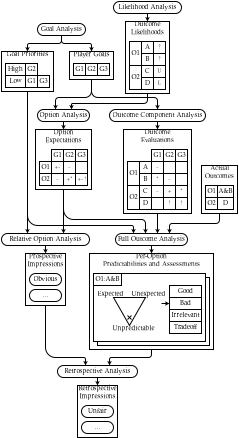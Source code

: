 <?xml version="1.0" encoding="UTF-8"?>
<dia:diagram xmlns:dia="http://www.lysator.liu.se/~alla/dia/">
  <dia:layer name="Background" visible="true" active="true">
    <dia:object type="Standard - ZigZagLine" version="1" id="O0">
      <dia:attribute name="obj_pos">
        <dia:point val="4.9,4.3"/>
      </dia:attribute>
      <dia:attribute name="obj_bb">
        <dia:rectangle val="2.984,4.275;4.925,5.856"/>
      </dia:attribute>
      <dia:attribute name="orth_points">
        <dia:point val="4.9,4.3"/>
        <dia:point val="4.9,5.2"/>
        <dia:point val="3.1,5.2"/>
        <dia:point val="3.1,5.8"/>
      </dia:attribute>
      <dia:attribute name="orth_orient">
        <dia:enum val="1"/>
        <dia:enum val="0"/>
        <dia:enum val="1"/>
      </dia:attribute>
      <dia:attribute name="autorouting">
        <dia:boolean val="false"/>
      </dia:attribute>
      <dia:attribute name="line_width">
        <dia:real val="0.05"/>
      </dia:attribute>
      <dia:attribute name="end_arrow">
        <dia:enum val="22"/>
      </dia:attribute>
      <dia:attribute name="end_arrow_length">
        <dia:real val="0.12"/>
      </dia:attribute>
      <dia:attribute name="end_arrow_width">
        <dia:real val="0.12"/>
      </dia:attribute>
      <dia:attribute name="corner_radius">
        <dia:real val="0.5"/>
      </dia:attribute>
      <dia:connections>
        <dia:connection handle="0" to="O116" connection="6"/>
      </dia:connections>
    </dia:object>
    <dia:object type="Standard - ZigZagLine" version="1" id="O1">
      <dia:attribute name="obj_pos">
        <dia:point val="4.9,4.3"/>
      </dia:attribute>
      <dia:attribute name="obj_bb">
        <dia:rectangle val="4.875,4.275;8.316,5.856"/>
      </dia:attribute>
      <dia:attribute name="orth_points">
        <dia:point val="4.9,4.3"/>
        <dia:point val="4.9,5.2"/>
        <dia:point val="8.2,5.2"/>
        <dia:point val="8.2,5.8"/>
      </dia:attribute>
      <dia:attribute name="orth_orient">
        <dia:enum val="1"/>
        <dia:enum val="0"/>
        <dia:enum val="1"/>
      </dia:attribute>
      <dia:attribute name="autorouting">
        <dia:boolean val="false"/>
      </dia:attribute>
      <dia:attribute name="line_width">
        <dia:real val="0.05"/>
      </dia:attribute>
      <dia:attribute name="end_arrow">
        <dia:enum val="22"/>
      </dia:attribute>
      <dia:attribute name="end_arrow_length">
        <dia:real val="0.12"/>
      </dia:attribute>
      <dia:attribute name="end_arrow_width">
        <dia:real val="0.12"/>
      </dia:attribute>
      <dia:attribute name="corner_radius">
        <dia:real val="0.5"/>
      </dia:attribute>
      <dia:connections>
        <dia:connection handle="0" to="O116" connection="6"/>
        <dia:connection handle="1" to="O19" connection="1"/>
      </dia:connections>
    </dia:object>
    <dia:object type="Standard - Text" version="1" id="O2">
      <dia:attribute name="obj_pos">
        <dia:point val="2.6,14.3"/>
      </dia:attribute>
      <dia:attribute name="obj_bb">
        <dia:rectangle val="2.6,13.705;2.6,14.45"/>
      </dia:attribute>
      <dia:attribute name="text">
        <dia:composite type="text">
          <dia:attribute name="string">
            <dia:string>##</dia:string>
          </dia:attribute>
          <dia:attribute name="font">
            <dia:font family="sans" style="0" name="Helvetica"/>
          </dia:attribute>
          <dia:attribute name="height">
            <dia:real val="0.8"/>
          </dia:attribute>
          <dia:attribute name="pos">
            <dia:point val="2.6,14.3"/>
          </dia:attribute>
          <dia:attribute name="color">
            <dia:color val="#000000"/>
          </dia:attribute>
          <dia:attribute name="alignment">
            <dia:enum val="0"/>
          </dia:attribute>
        </dia:composite>
      </dia:attribute>
      <dia:attribute name="valign">
        <dia:enum val="3"/>
      </dia:attribute>
      <dia:connections>
        <dia:connection handle="0" to="O143" connection="8"/>
      </dia:connections>
    </dia:object>
    <dia:object type="Standard - ZigZagLine" version="1" id="O3">
      <dia:attribute name="obj_pos">
        <dia:point val="7.7,5"/>
      </dia:attribute>
      <dia:attribute name="obj_bb">
        <dia:rectangle val="3.784,4.975;7.725,5.856"/>
      </dia:attribute>
      <dia:attribute name="orth_points">
        <dia:point val="7.7,5"/>
        <dia:point val="7.7,5.5"/>
        <dia:point val="3.9,5.5"/>
        <dia:point val="3.9,5.8"/>
      </dia:attribute>
      <dia:attribute name="orth_orient">
        <dia:enum val="1"/>
        <dia:enum val="0"/>
        <dia:enum val="1"/>
      </dia:attribute>
      <dia:attribute name="autorouting">
        <dia:boolean val="false"/>
      </dia:attribute>
      <dia:attribute name="line_width">
        <dia:real val="0.05"/>
      </dia:attribute>
      <dia:attribute name="end_arrow">
        <dia:enum val="22"/>
      </dia:attribute>
      <dia:attribute name="end_arrow_length">
        <dia:real val="0.12"/>
      </dia:attribute>
      <dia:attribute name="end_arrow_width">
        <dia:real val="0.12"/>
      </dia:attribute>
      <dia:attribute name="corner_radius">
        <dia:real val="0.5"/>
      </dia:attribute>
      <dia:connections>
        <dia:connection handle="0" to="O92" connection="6"/>
      </dia:connections>
    </dia:object>
    <dia:object type="Standard - ZigZagLine" version="1" id="O4">
      <dia:attribute name="obj_pos">
        <dia:point val="3.5,9.8"/>
      </dia:attribute>
      <dia:attribute name="obj_bb">
        <dia:rectangle val="3.384,9.775;3.616,12.056"/>
      </dia:attribute>
      <dia:attribute name="orth_points">
        <dia:point val="3.5,9.8"/>
        <dia:point val="3.5,11.5"/>
        <dia:point val="3.5,11.5"/>
        <dia:point val="3.5,12"/>
      </dia:attribute>
      <dia:attribute name="orth_orient">
        <dia:enum val="1"/>
        <dia:enum val="0"/>
        <dia:enum val="1"/>
      </dia:attribute>
      <dia:attribute name="autorouting">
        <dia:boolean val="false"/>
      </dia:attribute>
      <dia:attribute name="line_width">
        <dia:real val="0.05"/>
      </dia:attribute>
      <dia:attribute name="end_arrow">
        <dia:enum val="22"/>
      </dia:attribute>
      <dia:attribute name="end_arrow_length">
        <dia:real val="0.12"/>
      </dia:attribute>
      <dia:attribute name="end_arrow_width">
        <dia:real val="0.12"/>
      </dia:attribute>
      <dia:attribute name="corner_radius">
        <dia:real val="0.5"/>
      </dia:attribute>
      <dia:connections>
        <dia:connection handle="0" to="O65" connection="6"/>
      </dia:connections>
    </dia:object>
    <dia:object type="Standard - ZigZagLine" version="1" id="O5">
      <dia:attribute name="obj_pos">
        <dia:point val="8.2,11"/>
      </dia:attribute>
      <dia:attribute name="obj_bb">
        <dia:rectangle val="8.084,10.975;8.316,12.056"/>
      </dia:attribute>
      <dia:attribute name="orth_points">
        <dia:point val="8.2,11"/>
        <dia:point val="8.2,11.5"/>
        <dia:point val="8.2,11.5"/>
        <dia:point val="8.2,12"/>
      </dia:attribute>
      <dia:attribute name="orth_orient">
        <dia:enum val="1"/>
        <dia:enum val="0"/>
        <dia:enum val="1"/>
      </dia:attribute>
      <dia:attribute name="autorouting">
        <dia:boolean val="false"/>
      </dia:attribute>
      <dia:attribute name="line_width">
        <dia:real val="0.05"/>
      </dia:attribute>
      <dia:attribute name="end_arrow">
        <dia:enum val="22"/>
      </dia:attribute>
      <dia:attribute name="end_arrow_length">
        <dia:real val="0.12"/>
      </dia:attribute>
      <dia:attribute name="end_arrow_width">
        <dia:real val="0.12"/>
      </dia:attribute>
      <dia:attribute name="corner_radius">
        <dia:real val="0.5"/>
      </dia:attribute>
      <dia:connections>
        <dia:connection handle="0" to="O22" connection="6"/>
      </dia:connections>
    </dia:object>
    <dia:object type="Standard - ZigZagLine" version="1" id="O6">
      <dia:attribute name="obj_pos">
        <dia:point val="11.3,11"/>
      </dia:attribute>
      <dia:attribute name="obj_bb">
        <dia:rectangle val="8.684,10.975;11.325,12.056"/>
      </dia:attribute>
      <dia:attribute name="orth_points">
        <dia:point val="11.3,11"/>
        <dia:point val="11.3,11.5"/>
        <dia:point val="8.8,11.5"/>
        <dia:point val="8.8,12"/>
      </dia:attribute>
      <dia:attribute name="orth_orient">
        <dia:enum val="1"/>
        <dia:enum val="0"/>
        <dia:enum val="1"/>
      </dia:attribute>
      <dia:attribute name="autorouting">
        <dia:boolean val="false"/>
      </dia:attribute>
      <dia:attribute name="line_width">
        <dia:real val="0.05"/>
      </dia:attribute>
      <dia:attribute name="end_arrow">
        <dia:enum val="22"/>
      </dia:attribute>
      <dia:attribute name="end_arrow_length">
        <dia:real val="0.12"/>
      </dia:attribute>
      <dia:attribute name="end_arrow_width">
        <dia:real val="0.12"/>
      </dia:attribute>
      <dia:attribute name="corner_radius">
        <dia:real val="0.5"/>
      </dia:attribute>
      <dia:connections>
        <dia:connection handle="0" to="O8" connection="6"/>
      </dia:connections>
    </dia:object>
    <dia:object type="Standard - Text" version="1" id="O7">
      <dia:attribute name="obj_pos">
        <dia:point val="5.2,20.9"/>
      </dia:attribute>
      <dia:attribute name="obj_bb">
        <dia:rectangle val="5.2,20.305;5.2,21.05"/>
      </dia:attribute>
      <dia:attribute name="text">
        <dia:composite type="text">
          <dia:attribute name="string">
            <dia:string>##</dia:string>
          </dia:attribute>
          <dia:attribute name="font">
            <dia:font family="sans" style="0" name="Helvetica"/>
          </dia:attribute>
          <dia:attribute name="height">
            <dia:real val="0.8"/>
          </dia:attribute>
          <dia:attribute name="pos">
            <dia:point val="5.2,20.9"/>
          </dia:attribute>
          <dia:attribute name="color">
            <dia:color val="#000000"/>
          </dia:attribute>
          <dia:attribute name="alignment">
            <dia:enum val="0"/>
          </dia:attribute>
        </dia:composite>
      </dia:attribute>
      <dia:attribute name="valign">
        <dia:enum val="3"/>
      </dia:attribute>
      <dia:connections>
        <dia:connection handle="0" to="O179" connection="8"/>
      </dia:connections>
    </dia:object>
    <dia:group>
      <dia:object type="Standard - Box" version="0" id="O8">
        <dia:attribute name="obj_pos">
          <dia:point val="10.4,8.6"/>
        </dia:attribute>
        <dia:attribute name="obj_bb">
          <dia:rectangle val="10.375,8.575;12.225,11.025"/>
        </dia:attribute>
        <dia:attribute name="elem_corner">
          <dia:point val="10.4,8.6"/>
        </dia:attribute>
        <dia:attribute name="elem_width">
          <dia:real val="1.8"/>
        </dia:attribute>
        <dia:attribute name="elem_height">
          <dia:real val="2.4"/>
        </dia:attribute>
        <dia:attribute name="border_width">
          <dia:real val="0.05"/>
        </dia:attribute>
        <dia:attribute name="show_background">
          <dia:boolean val="true"/>
        </dia:attribute>
      </dia:object>
      <dia:object type="Standard - Text" version="1" id="O9">
        <dia:attribute name="obj_pos">
          <dia:point val="11.3,8.6"/>
        </dia:attribute>
        <dia:attribute name="obj_bb">
          <dia:rectangle val="10.581,8.6;12.019,9.445"/>
        </dia:attribute>
        <dia:attribute name="text">
          <dia:composite type="text">
            <dia:attribute name="string">
              <dia:string>#Actual
Outcomes#</dia:string>
            </dia:attribute>
            <dia:attribute name="font">
              <dia:font family="TeX Gyre Pagella" style="0" name="Courier"/>
            </dia:attribute>
            <dia:attribute name="height">
              <dia:real val="0.4"/>
            </dia:attribute>
            <dia:attribute name="pos">
              <dia:point val="11.3,8.953"/>
            </dia:attribute>
            <dia:attribute name="color">
              <dia:color val="#000000"/>
            </dia:attribute>
            <dia:attribute name="alignment">
              <dia:enum val="1"/>
            </dia:attribute>
          </dia:composite>
        </dia:attribute>
        <dia:attribute name="valign">
          <dia:enum val="0"/>
        </dia:attribute>
        <dia:connections>
          <dia:connection handle="0" to="O8" connection="1"/>
        </dia:connections>
      </dia:object>
      <dia:group>
        <dia:object type="Standard - Box" version="0" id="O10">
          <dia:attribute name="obj_pos">
            <dia:point val="11.2,9.6"/>
          </dia:attribute>
          <dia:attribute name="obj_bb">
            <dia:rectangle val="11.175,9.575;12.025,10.225"/>
          </dia:attribute>
          <dia:attribute name="elem_corner">
            <dia:point val="11.2,9.6"/>
          </dia:attribute>
          <dia:attribute name="elem_width">
            <dia:real val="0.8"/>
          </dia:attribute>
          <dia:attribute name="elem_height">
            <dia:real val="0.6"/>
          </dia:attribute>
          <dia:attribute name="border_width">
            <dia:real val="0.05"/>
          </dia:attribute>
          <dia:attribute name="show_background">
            <dia:boolean val="true"/>
          </dia:attribute>
        </dia:object>
        <dia:object type="Standard - Text" version="1" id="O11">
          <dia:attribute name="obj_pos">
            <dia:point val="11.6,9.9"/>
          </dia:attribute>
          <dia:attribute name="obj_bb">
            <dia:rectangle val="11.252,9.678;11.947,10.123"/>
          </dia:attribute>
          <dia:attribute name="text">
            <dia:composite type="text">
              <dia:attribute name="string">
                <dia:string>#A&amp;B#</dia:string>
              </dia:attribute>
              <dia:attribute name="font">
                <dia:font family="TeX Gyre Pagella" style="0" name="Courier"/>
              </dia:attribute>
              <dia:attribute name="height">
                <dia:real val="0.4"/>
              </dia:attribute>
              <dia:attribute name="pos">
                <dia:point val="11.6,10.03"/>
              </dia:attribute>
              <dia:attribute name="color">
                <dia:color val="#000000"/>
              </dia:attribute>
              <dia:attribute name="alignment">
                <dia:enum val="1"/>
              </dia:attribute>
            </dia:composite>
          </dia:attribute>
          <dia:attribute name="valign">
            <dia:enum val="2"/>
          </dia:attribute>
          <dia:connections>
            <dia:connection handle="0" to="O10" connection="8"/>
          </dia:connections>
        </dia:object>
        <dia:object type="Standard - Box" version="0" id="O12">
          <dia:attribute name="obj_pos">
            <dia:point val="10.6,9.6"/>
          </dia:attribute>
          <dia:attribute name="obj_bb">
            <dia:rectangle val="10.575,9.575;11.225,10.225"/>
          </dia:attribute>
          <dia:attribute name="elem_corner">
            <dia:point val="10.6,9.6"/>
          </dia:attribute>
          <dia:attribute name="elem_width">
            <dia:real val="0.6"/>
          </dia:attribute>
          <dia:attribute name="elem_height">
            <dia:real val="0.6"/>
          </dia:attribute>
          <dia:attribute name="border_width">
            <dia:real val="0.05"/>
          </dia:attribute>
          <dia:attribute name="show_background">
            <dia:boolean val="true"/>
          </dia:attribute>
        </dia:object>
        <dia:object type="Standard - Text" version="1" id="O13">
          <dia:attribute name="obj_pos">
            <dia:point val="10.9,9.9"/>
          </dia:attribute>
          <dia:attribute name="obj_bb">
            <dia:rectangle val="10.694,9.678;11.106,10.123"/>
          </dia:attribute>
          <dia:attribute name="text">
            <dia:composite type="text">
              <dia:attribute name="string">
                <dia:string>#O1#</dia:string>
              </dia:attribute>
              <dia:attribute name="font">
                <dia:font family="TeX Gyre Pagella" style="0" name="Courier"/>
              </dia:attribute>
              <dia:attribute name="height">
                <dia:real val="0.4"/>
              </dia:attribute>
              <dia:attribute name="pos">
                <dia:point val="10.9,10.03"/>
              </dia:attribute>
              <dia:attribute name="color">
                <dia:color val="#000000"/>
              </dia:attribute>
              <dia:attribute name="alignment">
                <dia:enum val="1"/>
              </dia:attribute>
            </dia:composite>
          </dia:attribute>
          <dia:attribute name="valign">
            <dia:enum val="2"/>
          </dia:attribute>
          <dia:connections>
            <dia:connection handle="0" to="O12" connection="8"/>
          </dia:connections>
        </dia:object>
        <dia:object type="Standard - Box" version="0" id="O14">
          <dia:attribute name="obj_pos">
            <dia:point val="11.2,10.2"/>
          </dia:attribute>
          <dia:attribute name="obj_bb">
            <dia:rectangle val="11.175,10.175;12.025,10.825"/>
          </dia:attribute>
          <dia:attribute name="elem_corner">
            <dia:point val="11.2,10.2"/>
          </dia:attribute>
          <dia:attribute name="elem_width">
            <dia:real val="0.8"/>
          </dia:attribute>
          <dia:attribute name="elem_height">
            <dia:real val="0.6"/>
          </dia:attribute>
          <dia:attribute name="border_width">
            <dia:real val="0.05"/>
          </dia:attribute>
          <dia:attribute name="show_background">
            <dia:boolean val="true"/>
          </dia:attribute>
        </dia:object>
        <dia:object type="Standard - Text" version="1" id="O15">
          <dia:attribute name="obj_pos">
            <dia:point val="11.6,10.5"/>
          </dia:attribute>
          <dia:attribute name="obj_bb">
            <dia:rectangle val="11.476,10.277;11.724,10.723"/>
          </dia:attribute>
          <dia:attribute name="text">
            <dia:composite type="text">
              <dia:attribute name="string">
                <dia:string>#D#</dia:string>
              </dia:attribute>
              <dia:attribute name="font">
                <dia:font family="TeX Gyre Pagella" style="0" name="Courier"/>
              </dia:attribute>
              <dia:attribute name="height">
                <dia:real val="0.4"/>
              </dia:attribute>
              <dia:attribute name="pos">
                <dia:point val="11.6,10.63"/>
              </dia:attribute>
              <dia:attribute name="color">
                <dia:color val="#000000"/>
              </dia:attribute>
              <dia:attribute name="alignment">
                <dia:enum val="1"/>
              </dia:attribute>
            </dia:composite>
          </dia:attribute>
          <dia:attribute name="valign">
            <dia:enum val="2"/>
          </dia:attribute>
          <dia:connections>
            <dia:connection handle="0" to="O14" connection="8"/>
          </dia:connections>
        </dia:object>
        <dia:object type="Standard - Box" version="0" id="O16">
          <dia:attribute name="obj_pos">
            <dia:point val="10.6,10.2"/>
          </dia:attribute>
          <dia:attribute name="obj_bb">
            <dia:rectangle val="10.575,10.175;11.225,10.825"/>
          </dia:attribute>
          <dia:attribute name="elem_corner">
            <dia:point val="10.6,10.2"/>
          </dia:attribute>
          <dia:attribute name="elem_width">
            <dia:real val="0.6"/>
          </dia:attribute>
          <dia:attribute name="elem_height">
            <dia:real val="0.6"/>
          </dia:attribute>
          <dia:attribute name="border_width">
            <dia:real val="0.05"/>
          </dia:attribute>
          <dia:attribute name="show_background">
            <dia:boolean val="true"/>
          </dia:attribute>
        </dia:object>
        <dia:object type="Standard - Text" version="1" id="O17">
          <dia:attribute name="obj_pos">
            <dia:point val="10.9,10.5"/>
          </dia:attribute>
          <dia:attribute name="obj_bb">
            <dia:rectangle val="10.694,10.277;11.106,10.723"/>
          </dia:attribute>
          <dia:attribute name="text">
            <dia:composite type="text">
              <dia:attribute name="string">
                <dia:string>#O2#</dia:string>
              </dia:attribute>
              <dia:attribute name="font">
                <dia:font family="TeX Gyre Pagella" style="0" name="Courier"/>
              </dia:attribute>
              <dia:attribute name="height">
                <dia:real val="0.4"/>
              </dia:attribute>
              <dia:attribute name="pos">
                <dia:point val="10.9,10.63"/>
              </dia:attribute>
              <dia:attribute name="color">
                <dia:color val="#000000"/>
              </dia:attribute>
              <dia:attribute name="alignment">
                <dia:enum val="1"/>
              </dia:attribute>
            </dia:composite>
          </dia:attribute>
          <dia:attribute name="valign">
            <dia:enum val="2"/>
          </dia:attribute>
          <dia:connections>
            <dia:connection handle="0" to="O16" connection="8"/>
          </dia:connections>
        </dia:object>
      </dia:group>
    </dia:group>
    <dia:object type="Standard - ZigZagLine" version="1" id="O18">
      <dia:attribute name="obj_pos">
        <dia:point val="7.9,17.8"/>
      </dia:attribute>
      <dia:attribute name="obj_bb">
        <dia:rectangle val="5.684,17.775;7.925,18.656"/>
      </dia:attribute>
      <dia:attribute name="orth_points">
        <dia:point val="7.9,17.8"/>
        <dia:point val="7.9,18.2"/>
        <dia:point val="5.8,18.2"/>
        <dia:point val="5.8,18.6"/>
      </dia:attribute>
      <dia:attribute name="orth_orient">
        <dia:enum val="1"/>
        <dia:enum val="0"/>
        <dia:enum val="1"/>
      </dia:attribute>
      <dia:attribute name="autorouting">
        <dia:boolean val="false"/>
      </dia:attribute>
      <dia:attribute name="line_width">
        <dia:real val="0.05"/>
      </dia:attribute>
      <dia:attribute name="end_arrow">
        <dia:enum val="22"/>
      </dia:attribute>
      <dia:attribute name="end_arrow_length">
        <dia:real val="0.12"/>
      </dia:attribute>
      <dia:attribute name="end_arrow_width">
        <dia:real val="0.12"/>
      </dia:attribute>
      <dia:attribute name="corner_radius">
        <dia:real val="0.5"/>
      </dia:attribute>
      <dia:connections>
        <dia:connection handle="0" to="O152" connection="6"/>
      </dia:connections>
    </dia:object>
    <dia:object type="Standard - Box" version="0" id="O19">
      <dia:attribute name="obj_pos">
        <dia:point val="5.8,5.8"/>
      </dia:attribute>
      <dia:attribute name="obj_bb">
        <dia:rectangle val="5.775,5.775;10.625,6.425"/>
      </dia:attribute>
      <dia:attribute name="elem_corner">
        <dia:point val="5.8,5.8"/>
      </dia:attribute>
      <dia:attribute name="elem_width">
        <dia:real val="4.8"/>
      </dia:attribute>
      <dia:attribute name="elem_height">
        <dia:real val="0.6"/>
      </dia:attribute>
      <dia:attribute name="border_width">
        <dia:real val="0.05"/>
      </dia:attribute>
      <dia:attribute name="show_background">
        <dia:boolean val="true"/>
      </dia:attribute>
      <dia:attribute name="corner_radius">
        <dia:real val="0.5"/>
      </dia:attribute>
    </dia:object>
    <dia:object type="Standard - Text" version="1" id="O20">
      <dia:attribute name="obj_pos">
        <dia:point val="8.2,6.1"/>
      </dia:attribute>
      <dia:attribute name="obj_bb">
        <dia:rectangle val="6.019,5.878;10.381,6.322"/>
      </dia:attribute>
      <dia:attribute name="text">
        <dia:composite type="text">
          <dia:attribute name="string">
            <dia:string>#Outcome Component Analysis#</dia:string>
          </dia:attribute>
          <dia:attribute name="font">
            <dia:font family="TeX Gyre Pagella" style="0" name="Courier"/>
          </dia:attribute>
          <dia:attribute name="height">
            <dia:real val="0.4"/>
          </dia:attribute>
          <dia:attribute name="pos">
            <dia:point val="8.2,6.23"/>
          </dia:attribute>
          <dia:attribute name="color">
            <dia:color val="#000000"/>
          </dia:attribute>
          <dia:attribute name="alignment">
            <dia:enum val="1"/>
          </dia:attribute>
        </dia:composite>
      </dia:attribute>
      <dia:attribute name="valign">
        <dia:enum val="2"/>
      </dia:attribute>
      <dia:connections>
        <dia:connection handle="0" to="O19" connection="8"/>
      </dia:connections>
    </dia:object>
    <dia:object type="Standard - Line" version="0" id="O21">
      <dia:attribute name="obj_pos">
        <dia:point val="8.2,6.4"/>
      </dia:attribute>
      <dia:attribute name="obj_bb">
        <dia:rectangle val="8.084,6.375;8.316,6.856"/>
      </dia:attribute>
      <dia:attribute name="conn_endpoints">
        <dia:point val="8.2,6.4"/>
        <dia:point val="8.2,6.8"/>
      </dia:attribute>
      <dia:attribute name="numcp">
        <dia:int val="1"/>
      </dia:attribute>
      <dia:attribute name="line_width">
        <dia:real val="0.05"/>
      </dia:attribute>
      <dia:attribute name="end_arrow">
        <dia:enum val="22"/>
      </dia:attribute>
      <dia:attribute name="end_arrow_length">
        <dia:real val="0.12"/>
      </dia:attribute>
      <dia:attribute name="end_arrow_width">
        <dia:real val="0.12"/>
      </dia:attribute>
      <dia:connections>
        <dia:connection handle="0" to="O19" connection="6"/>
      </dia:connections>
    </dia:object>
    <dia:group>
      <dia:object type="Standard - Box" version="0" id="O22">
        <dia:attribute name="obj_pos">
          <dia:point val="6.5,6.8"/>
        </dia:attribute>
        <dia:attribute name="obj_bb">
          <dia:rectangle val="6.475,6.775;9.925,11.025"/>
        </dia:attribute>
        <dia:attribute name="elem_corner">
          <dia:point val="6.5,6.8"/>
        </dia:attribute>
        <dia:attribute name="elem_width">
          <dia:real val="3.4"/>
        </dia:attribute>
        <dia:attribute name="elem_height">
          <dia:real val="4.2"/>
        </dia:attribute>
        <dia:attribute name="border_width">
          <dia:real val="0.05"/>
        </dia:attribute>
        <dia:attribute name="show_background">
          <dia:boolean val="true"/>
        </dia:attribute>
      </dia:object>
      <dia:object type="Standard - Text" version="1" id="O23">
        <dia:attribute name="obj_pos">
          <dia:point val="8.2,6.8"/>
        </dia:attribute>
        <dia:attribute name="obj_bb">
          <dia:rectangle val="7.367,6.8;9.033,7.645"/>
        </dia:attribute>
        <dia:attribute name="text">
          <dia:composite type="text">
            <dia:attribute name="string">
              <dia:string>#Outcome
Evaluations#</dia:string>
            </dia:attribute>
            <dia:attribute name="font">
              <dia:font family="TeX Gyre Pagella" style="0" name="Courier"/>
            </dia:attribute>
            <dia:attribute name="height">
              <dia:real val="0.4"/>
            </dia:attribute>
            <dia:attribute name="pos">
              <dia:point val="8.2,7.152"/>
            </dia:attribute>
            <dia:attribute name="color">
              <dia:color val="#000000"/>
            </dia:attribute>
            <dia:attribute name="alignment">
              <dia:enum val="1"/>
            </dia:attribute>
          </dia:composite>
        </dia:attribute>
        <dia:attribute name="valign">
          <dia:enum val="0"/>
        </dia:attribute>
        <dia:connections>
          <dia:connection handle="0" to="O22" connection="1"/>
        </dia:connections>
      </dia:object>
      <dia:group>
        <dia:group>
          <dia:object type="Standard - Box" version="0" id="O24">
            <dia:attribute name="obj_pos">
              <dia:point val="7.9,7.8"/>
            </dia:attribute>
            <dia:attribute name="obj_bb">
              <dia:rectangle val="7.875,7.775;8.525,8.425"/>
            </dia:attribute>
            <dia:attribute name="elem_corner">
              <dia:point val="7.9,7.8"/>
            </dia:attribute>
            <dia:attribute name="elem_width">
              <dia:real val="0.6"/>
            </dia:attribute>
            <dia:attribute name="elem_height">
              <dia:real val="0.6"/>
            </dia:attribute>
            <dia:attribute name="border_width">
              <dia:real val="0.05"/>
            </dia:attribute>
            <dia:attribute name="show_background">
              <dia:boolean val="true"/>
            </dia:attribute>
          </dia:object>
          <dia:object type="Standard - Text" version="1" id="O25">
            <dia:attribute name="obj_pos">
              <dia:point val="8.2,8.1"/>
            </dia:attribute>
            <dia:attribute name="obj_bb">
              <dia:rectangle val="7.997,7.878;8.402,8.322"/>
            </dia:attribute>
            <dia:attribute name="text">
              <dia:composite type="text">
                <dia:attribute name="string">
                  <dia:string>#G1#</dia:string>
                </dia:attribute>
                <dia:attribute name="font">
                  <dia:font family="TeX Gyre Pagella" style="0" name="Courier"/>
                </dia:attribute>
                <dia:attribute name="height">
                  <dia:real val="0.4"/>
                </dia:attribute>
                <dia:attribute name="pos">
                  <dia:point val="8.2,8.23"/>
                </dia:attribute>
                <dia:attribute name="color">
                  <dia:color val="#000000"/>
                </dia:attribute>
                <dia:attribute name="alignment">
                  <dia:enum val="1"/>
                </dia:attribute>
              </dia:composite>
            </dia:attribute>
            <dia:attribute name="valign">
              <dia:enum val="2"/>
            </dia:attribute>
            <dia:connections>
              <dia:connection handle="0" to="O24" connection="8"/>
            </dia:connections>
          </dia:object>
          <dia:object type="Standard - Box" version="0" id="O26">
            <dia:attribute name="obj_pos">
              <dia:point val="8.5,7.8"/>
            </dia:attribute>
            <dia:attribute name="obj_bb">
              <dia:rectangle val="8.475,7.775;9.125,8.425"/>
            </dia:attribute>
            <dia:attribute name="elem_corner">
              <dia:point val="8.5,7.8"/>
            </dia:attribute>
            <dia:attribute name="elem_width">
              <dia:real val="0.6"/>
            </dia:attribute>
            <dia:attribute name="elem_height">
              <dia:real val="0.6"/>
            </dia:attribute>
            <dia:attribute name="border_width">
              <dia:real val="0.05"/>
            </dia:attribute>
            <dia:attribute name="show_background">
              <dia:boolean val="true"/>
            </dia:attribute>
          </dia:object>
          <dia:object type="Standard - Text" version="1" id="O27">
            <dia:attribute name="obj_pos">
              <dia:point val="8.8,8.1"/>
            </dia:attribute>
            <dia:attribute name="obj_bb">
              <dia:rectangle val="8.598,7.878;9.002,8.322"/>
            </dia:attribute>
            <dia:attribute name="text">
              <dia:composite type="text">
                <dia:attribute name="string">
                  <dia:string>#G2#</dia:string>
                </dia:attribute>
                <dia:attribute name="font">
                  <dia:font family="TeX Gyre Pagella" style="0" name="Courier"/>
                </dia:attribute>
                <dia:attribute name="height">
                  <dia:real val="0.4"/>
                </dia:attribute>
                <dia:attribute name="pos">
                  <dia:point val="8.8,8.23"/>
                </dia:attribute>
                <dia:attribute name="color">
                  <dia:color val="#000000"/>
                </dia:attribute>
                <dia:attribute name="alignment">
                  <dia:enum val="1"/>
                </dia:attribute>
              </dia:composite>
            </dia:attribute>
            <dia:attribute name="valign">
              <dia:enum val="2"/>
            </dia:attribute>
            <dia:connections>
              <dia:connection handle="0" to="O26" connection="8"/>
            </dia:connections>
          </dia:object>
          <dia:object type="Standard - Box" version="0" id="O28">
            <dia:attribute name="obj_pos">
              <dia:point val="9.1,7.8"/>
            </dia:attribute>
            <dia:attribute name="obj_bb">
              <dia:rectangle val="9.075,7.775;9.725,8.425"/>
            </dia:attribute>
            <dia:attribute name="elem_corner">
              <dia:point val="9.1,7.8"/>
            </dia:attribute>
            <dia:attribute name="elem_width">
              <dia:real val="0.6"/>
            </dia:attribute>
            <dia:attribute name="elem_height">
              <dia:real val="0.6"/>
            </dia:attribute>
            <dia:attribute name="border_width">
              <dia:real val="0.05"/>
            </dia:attribute>
            <dia:attribute name="show_background">
              <dia:boolean val="true"/>
            </dia:attribute>
          </dia:object>
          <dia:object type="Standard - Text" version="1" id="O29">
            <dia:attribute name="obj_pos">
              <dia:point val="9.4,8.1"/>
            </dia:attribute>
            <dia:attribute name="obj_bb">
              <dia:rectangle val="9.197,7.878;9.602,8.322"/>
            </dia:attribute>
            <dia:attribute name="text">
              <dia:composite type="text">
                <dia:attribute name="string">
                  <dia:string>#G3#</dia:string>
                </dia:attribute>
                <dia:attribute name="font">
                  <dia:font family="TeX Gyre Pagella" style="0" name="Courier"/>
                </dia:attribute>
                <dia:attribute name="height">
                  <dia:real val="0.4"/>
                </dia:attribute>
                <dia:attribute name="pos">
                  <dia:point val="9.4,8.23"/>
                </dia:attribute>
                <dia:attribute name="color">
                  <dia:color val="#000000"/>
                </dia:attribute>
                <dia:attribute name="alignment">
                  <dia:enum val="1"/>
                </dia:attribute>
              </dia:composite>
            </dia:attribute>
            <dia:attribute name="valign">
              <dia:enum val="2"/>
            </dia:attribute>
            <dia:connections>
              <dia:connection handle="0" to="O28" connection="8"/>
            </dia:connections>
          </dia:object>
        </dia:group>
        <dia:object type="Standard - Box" version="0" id="O30">
          <dia:attribute name="obj_pos">
            <dia:point val="7.9,8.4"/>
          </dia:attribute>
          <dia:attribute name="obj_bb">
            <dia:rectangle val="7.875,8.375;8.525,9.025"/>
          </dia:attribute>
          <dia:attribute name="elem_corner">
            <dia:point val="7.9,8.4"/>
          </dia:attribute>
          <dia:attribute name="elem_width">
            <dia:real val="0.6"/>
          </dia:attribute>
          <dia:attribute name="elem_height">
            <dia:real val="0.6"/>
          </dia:attribute>
          <dia:attribute name="border_width">
            <dia:real val="0.05"/>
          </dia:attribute>
          <dia:attribute name="show_background">
            <dia:boolean val="true"/>
          </dia:attribute>
        </dia:object>
        <dia:object type="Standard - Box" version="0" id="O31">
          <dia:attribute name="obj_pos">
            <dia:point val="8.5,8.4"/>
          </dia:attribute>
          <dia:attribute name="obj_bb">
            <dia:rectangle val="8.475,8.375;9.125,9.025"/>
          </dia:attribute>
          <dia:attribute name="elem_corner">
            <dia:point val="8.5,8.4"/>
          </dia:attribute>
          <dia:attribute name="elem_width">
            <dia:real val="0.6"/>
          </dia:attribute>
          <dia:attribute name="elem_height">
            <dia:real val="0.6"/>
          </dia:attribute>
          <dia:attribute name="border_width">
            <dia:real val="0.05"/>
          </dia:attribute>
          <dia:attribute name="show_background">
            <dia:boolean val="true"/>
          </dia:attribute>
        </dia:object>
        <dia:object type="Standard - Box" version="0" id="O32">
          <dia:attribute name="obj_pos">
            <dia:point val="9.1,8.4"/>
          </dia:attribute>
          <dia:attribute name="obj_bb">
            <dia:rectangle val="9.075,8.375;9.725,9.025"/>
          </dia:attribute>
          <dia:attribute name="elem_corner">
            <dia:point val="9.1,8.4"/>
          </dia:attribute>
          <dia:attribute name="elem_width">
            <dia:real val="0.6"/>
          </dia:attribute>
          <dia:attribute name="elem_height">
            <dia:real val="0.6"/>
          </dia:attribute>
          <dia:attribute name="border_width">
            <dia:real val="0.05"/>
          </dia:attribute>
          <dia:attribute name="show_background">
            <dia:boolean val="true"/>
          </dia:attribute>
        </dia:object>
        <dia:object type="Standard - Box" version="0" id="O33">
          <dia:attribute name="obj_pos">
            <dia:point val="7.9,9"/>
          </dia:attribute>
          <dia:attribute name="obj_bb">
            <dia:rectangle val="7.875,8.975;8.525,9.625"/>
          </dia:attribute>
          <dia:attribute name="elem_corner">
            <dia:point val="7.9,9"/>
          </dia:attribute>
          <dia:attribute name="elem_width">
            <dia:real val="0.6"/>
          </dia:attribute>
          <dia:attribute name="elem_height">
            <dia:real val="0.6"/>
          </dia:attribute>
          <dia:attribute name="border_width">
            <dia:real val="0.05"/>
          </dia:attribute>
          <dia:attribute name="show_background">
            <dia:boolean val="true"/>
          </dia:attribute>
        </dia:object>
        <dia:object type="Standard - Text" version="1" id="O34">
          <dia:attribute name="obj_pos">
            <dia:point val="8.2,9.3"/>
          </dia:attribute>
          <dia:attribute name="obj_bb">
            <dia:rectangle val="8.156,9.143;8.244,9.457"/>
          </dia:attribute>
          <dia:attribute name="text">
            <dia:composite type="text">
              <dia:attribute name="string">
                <dia:string>#*#</dia:string>
              </dia:attribute>
              <dia:attribute name="font">
                <dia:font family="TeX Gyre Pagella" style="0" name="Courier"/>
              </dia:attribute>
              <dia:attribute name="height">
                <dia:real val="0.282"/>
              </dia:attribute>
              <dia:attribute name="pos">
                <dia:point val="8.2,9.393"/>
              </dia:attribute>
              <dia:attribute name="color">
                <dia:color val="#000000"/>
              </dia:attribute>
              <dia:attribute name="alignment">
                <dia:enum val="1"/>
              </dia:attribute>
            </dia:composite>
          </dia:attribute>
          <dia:attribute name="valign">
            <dia:enum val="2"/>
          </dia:attribute>
          <dia:connections>
            <dia:connection handle="0" to="O33" connection="8"/>
          </dia:connections>
        </dia:object>
        <dia:object type="Standard - Box" version="0" id="O35">
          <dia:attribute name="obj_pos">
            <dia:point val="8.5,9"/>
          </dia:attribute>
          <dia:attribute name="obj_bb">
            <dia:rectangle val="8.475,8.975;9.125,9.625"/>
          </dia:attribute>
          <dia:attribute name="elem_corner">
            <dia:point val="8.5,9"/>
          </dia:attribute>
          <dia:attribute name="elem_width">
            <dia:real val="0.6"/>
          </dia:attribute>
          <dia:attribute name="elem_height">
            <dia:real val="0.6"/>
          </dia:attribute>
          <dia:attribute name="border_width">
            <dia:real val="0.05"/>
          </dia:attribute>
          <dia:attribute name="show_background">
            <dia:boolean val="true"/>
          </dia:attribute>
        </dia:object>
        <dia:object type="Standard - Text" version="1" id="O36">
          <dia:attribute name="obj_pos">
            <dia:point val="8.8,9.3"/>
          </dia:attribute>
          <dia:attribute name="obj_bb">
            <dia:rectangle val="8.762,9.143;8.838,9.457"/>
          </dia:attribute>
          <dia:attribute name="text">
            <dia:composite type="text">
              <dia:attribute name="string">
                <dia:string>#-#</dia:string>
              </dia:attribute>
              <dia:attribute name="font">
                <dia:font family="TeX Gyre Pagella" style="0" name="Courier"/>
              </dia:attribute>
              <dia:attribute name="height">
                <dia:real val="0.282"/>
              </dia:attribute>
              <dia:attribute name="pos">
                <dia:point val="8.8,9.393"/>
              </dia:attribute>
              <dia:attribute name="color">
                <dia:color val="#000000"/>
              </dia:attribute>
              <dia:attribute name="alignment">
                <dia:enum val="1"/>
              </dia:attribute>
            </dia:composite>
          </dia:attribute>
          <dia:attribute name="valign">
            <dia:enum val="2"/>
          </dia:attribute>
          <dia:connections>
            <dia:connection handle="0" to="O35" connection="8"/>
          </dia:connections>
        </dia:object>
        <dia:object type="Standard - Box" version="0" id="O37">
          <dia:attribute name="obj_pos">
            <dia:point val="9.1,9"/>
          </dia:attribute>
          <dia:attribute name="obj_bb">
            <dia:rectangle val="9.075,8.975;9.725,9.625"/>
          </dia:attribute>
          <dia:attribute name="elem_corner">
            <dia:point val="9.1,9"/>
          </dia:attribute>
          <dia:attribute name="elem_width">
            <dia:real val="0.6"/>
          </dia:attribute>
          <dia:attribute name="elem_height">
            <dia:real val="0.6"/>
          </dia:attribute>
          <dia:attribute name="border_width">
            <dia:real val="0.05"/>
          </dia:attribute>
          <dia:attribute name="show_background">
            <dia:boolean val="true"/>
          </dia:attribute>
        </dia:object>
        <dia:object type="Standard - Box" version="0" id="O38">
          <dia:attribute name="obj_pos">
            <dia:point val="7.3,8.4"/>
          </dia:attribute>
          <dia:attribute name="obj_bb">
            <dia:rectangle val="7.275,8.375;7.925,9.025"/>
          </dia:attribute>
          <dia:attribute name="elem_corner">
            <dia:point val="7.3,8.4"/>
          </dia:attribute>
          <dia:attribute name="elem_width">
            <dia:real val="0.6"/>
          </dia:attribute>
          <dia:attribute name="elem_height">
            <dia:real val="0.6"/>
          </dia:attribute>
          <dia:attribute name="border_width">
            <dia:real val="0.05"/>
          </dia:attribute>
          <dia:attribute name="show_background">
            <dia:boolean val="true"/>
          </dia:attribute>
        </dia:object>
        <dia:object type="Standard - Text" version="1" id="O39">
          <dia:attribute name="obj_pos">
            <dia:point val="7.6,8.7"/>
          </dia:attribute>
          <dia:attribute name="obj_bb">
            <dia:rectangle val="7.475,8.477;7.725,8.922"/>
          </dia:attribute>
          <dia:attribute name="text">
            <dia:composite type="text">
              <dia:attribute name="string">
                <dia:string>#A#</dia:string>
              </dia:attribute>
              <dia:attribute name="font">
                <dia:font family="TeX Gyre Pagella" style="0" name="Courier"/>
              </dia:attribute>
              <dia:attribute name="height">
                <dia:real val="0.4"/>
              </dia:attribute>
              <dia:attribute name="pos">
                <dia:point val="7.6,8.83"/>
              </dia:attribute>
              <dia:attribute name="color">
                <dia:color val="#000000"/>
              </dia:attribute>
              <dia:attribute name="alignment">
                <dia:enum val="1"/>
              </dia:attribute>
            </dia:composite>
          </dia:attribute>
          <dia:attribute name="valign">
            <dia:enum val="2"/>
          </dia:attribute>
          <dia:connections>
            <dia:connection handle="0" to="O38" connection="8"/>
          </dia:connections>
        </dia:object>
        <dia:object type="Standard - Box" version="0" id="O40">
          <dia:attribute name="obj_pos">
            <dia:point val="7.3,9"/>
          </dia:attribute>
          <dia:attribute name="obj_bb">
            <dia:rectangle val="7.275,8.975;7.925,9.625"/>
          </dia:attribute>
          <dia:attribute name="elem_corner">
            <dia:point val="7.3,9"/>
          </dia:attribute>
          <dia:attribute name="elem_width">
            <dia:real val="0.6"/>
          </dia:attribute>
          <dia:attribute name="elem_height">
            <dia:real val="0.6"/>
          </dia:attribute>
          <dia:attribute name="border_width">
            <dia:real val="0.05"/>
          </dia:attribute>
          <dia:attribute name="show_background">
            <dia:boolean val="true"/>
          </dia:attribute>
        </dia:object>
        <dia:object type="Standard - Text" version="1" id="O41">
          <dia:attribute name="obj_pos">
            <dia:point val="7.6,9.3"/>
          </dia:attribute>
          <dia:attribute name="obj_bb">
            <dia:rectangle val="7.503,9.078;7.697,9.523"/>
          </dia:attribute>
          <dia:attribute name="text">
            <dia:composite type="text">
              <dia:attribute name="string">
                <dia:string>#B#</dia:string>
              </dia:attribute>
              <dia:attribute name="font">
                <dia:font family="TeX Gyre Pagella" style="0" name="Courier"/>
              </dia:attribute>
              <dia:attribute name="height">
                <dia:real val="0.4"/>
              </dia:attribute>
              <dia:attribute name="pos">
                <dia:point val="7.6,9.43"/>
              </dia:attribute>
              <dia:attribute name="color">
                <dia:color val="#000000"/>
              </dia:attribute>
              <dia:attribute name="alignment">
                <dia:enum val="1"/>
              </dia:attribute>
            </dia:composite>
          </dia:attribute>
          <dia:attribute name="valign">
            <dia:enum val="2"/>
          </dia:attribute>
          <dia:connections>
            <dia:connection handle="0" to="O40" connection="8"/>
          </dia:connections>
        </dia:object>
        <dia:object type="Standard - Box" version="0" id="O42">
          <dia:attribute name="obj_pos">
            <dia:point val="6.7,8.4"/>
          </dia:attribute>
          <dia:attribute name="obj_bb">
            <dia:rectangle val="6.675,8.375;7.325,9.625"/>
          </dia:attribute>
          <dia:attribute name="elem_corner">
            <dia:point val="6.7,8.4"/>
          </dia:attribute>
          <dia:attribute name="elem_width">
            <dia:real val="0.6"/>
          </dia:attribute>
          <dia:attribute name="elem_height">
            <dia:real val="1.2"/>
          </dia:attribute>
          <dia:attribute name="border_width">
            <dia:real val="0.05"/>
          </dia:attribute>
          <dia:attribute name="show_background">
            <dia:boolean val="true"/>
          </dia:attribute>
        </dia:object>
        <dia:object type="Standard - Text" version="1" id="O43">
          <dia:attribute name="obj_pos">
            <dia:point val="7,9"/>
          </dia:attribute>
          <dia:attribute name="obj_bb">
            <dia:rectangle val="6.794,8.777;7.206,9.223"/>
          </dia:attribute>
          <dia:attribute name="text">
            <dia:composite type="text">
              <dia:attribute name="string">
                <dia:string>#O1#</dia:string>
              </dia:attribute>
              <dia:attribute name="font">
                <dia:font family="TeX Gyre Pagella" style="0" name="Courier"/>
              </dia:attribute>
              <dia:attribute name="height">
                <dia:real val="0.4"/>
              </dia:attribute>
              <dia:attribute name="pos">
                <dia:point val="7,9.13"/>
              </dia:attribute>
              <dia:attribute name="color">
                <dia:color val="#000000"/>
              </dia:attribute>
              <dia:attribute name="alignment">
                <dia:enum val="1"/>
              </dia:attribute>
            </dia:composite>
          </dia:attribute>
          <dia:attribute name="valign">
            <dia:enum val="2"/>
          </dia:attribute>
          <dia:connections>
            <dia:connection handle="0" to="O42" connection="8"/>
          </dia:connections>
        </dia:object>
        <dia:object type="Standard - Box" version="0" id="O44">
          <dia:attribute name="obj_pos">
            <dia:point val="7.9,9.6"/>
          </dia:attribute>
          <dia:attribute name="obj_bb">
            <dia:rectangle val="7.875,9.575;8.525,10.225"/>
          </dia:attribute>
          <dia:attribute name="elem_corner">
            <dia:point val="7.9,9.6"/>
          </dia:attribute>
          <dia:attribute name="elem_width">
            <dia:real val="0.6"/>
          </dia:attribute>
          <dia:attribute name="elem_height">
            <dia:real val="0.6"/>
          </dia:attribute>
          <dia:attribute name="border_width">
            <dia:real val="0.05"/>
          </dia:attribute>
          <dia:attribute name="show_background">
            <dia:boolean val="true"/>
          </dia:attribute>
        </dia:object>
        <dia:object type="Standard - Box" version="0" id="O45">
          <dia:attribute name="obj_pos">
            <dia:point val="8.5,9.6"/>
          </dia:attribute>
          <dia:attribute name="obj_bb">
            <dia:rectangle val="8.475,9.575;9.125,10.225"/>
          </dia:attribute>
          <dia:attribute name="elem_corner">
            <dia:point val="8.5,9.6"/>
          </dia:attribute>
          <dia:attribute name="elem_width">
            <dia:real val="0.6"/>
          </dia:attribute>
          <dia:attribute name="elem_height">
            <dia:real val="0.6"/>
          </dia:attribute>
          <dia:attribute name="border_width">
            <dia:real val="0.05"/>
          </dia:attribute>
          <dia:attribute name="show_background">
            <dia:boolean val="true"/>
          </dia:attribute>
        </dia:object>
        <dia:object type="Standard - Box" version="0" id="O46">
          <dia:attribute name="obj_pos">
            <dia:point val="9.1,9.6"/>
          </dia:attribute>
          <dia:attribute name="obj_bb">
            <dia:rectangle val="9.075,9.575;9.725,10.225"/>
          </dia:attribute>
          <dia:attribute name="elem_corner">
            <dia:point val="9.1,9.6"/>
          </dia:attribute>
          <dia:attribute name="elem_width">
            <dia:real val="0.6"/>
          </dia:attribute>
          <dia:attribute name="elem_height">
            <dia:real val="0.6"/>
          </dia:attribute>
          <dia:attribute name="border_width">
            <dia:real val="0.05"/>
          </dia:attribute>
          <dia:attribute name="show_background">
            <dia:boolean val="true"/>
          </dia:attribute>
        </dia:object>
        <dia:object type="Standard - Box" version="0" id="O47">
          <dia:attribute name="obj_pos">
            <dia:point val="7.9,10.2"/>
          </dia:attribute>
          <dia:attribute name="obj_bb">
            <dia:rectangle val="7.875,10.175;8.525,10.825"/>
          </dia:attribute>
          <dia:attribute name="elem_corner">
            <dia:point val="7.9,10.2"/>
          </dia:attribute>
          <dia:attribute name="elem_width">
            <dia:real val="0.6"/>
          </dia:attribute>
          <dia:attribute name="elem_height">
            <dia:real val="0.6"/>
          </dia:attribute>
          <dia:attribute name="border_width">
            <dia:real val="0.05"/>
          </dia:attribute>
          <dia:attribute name="show_background">
            <dia:boolean val="true"/>
          </dia:attribute>
        </dia:object>
        <dia:object type="Standard - Box" version="0" id="O48">
          <dia:attribute name="obj_pos">
            <dia:point val="8.5,10.2"/>
          </dia:attribute>
          <dia:attribute name="obj_bb">
            <dia:rectangle val="8.475,10.175;9.125,10.825"/>
          </dia:attribute>
          <dia:attribute name="elem_corner">
            <dia:point val="8.5,10.2"/>
          </dia:attribute>
          <dia:attribute name="elem_width">
            <dia:real val="0.6"/>
          </dia:attribute>
          <dia:attribute name="elem_height">
            <dia:real val="0.6"/>
          </dia:attribute>
          <dia:attribute name="border_width">
            <dia:real val="0.05"/>
          </dia:attribute>
          <dia:attribute name="show_background">
            <dia:boolean val="true"/>
          </dia:attribute>
        </dia:object>
        <dia:object type="Standard - Box" version="0" id="O49">
          <dia:attribute name="obj_pos">
            <dia:point val="7.3,9.6"/>
          </dia:attribute>
          <dia:attribute name="obj_bb">
            <dia:rectangle val="7.275,9.575;7.925,10.225"/>
          </dia:attribute>
          <dia:attribute name="elem_corner">
            <dia:point val="7.3,9.6"/>
          </dia:attribute>
          <dia:attribute name="elem_width">
            <dia:real val="0.6"/>
          </dia:attribute>
          <dia:attribute name="elem_height">
            <dia:real val="0.6"/>
          </dia:attribute>
          <dia:attribute name="border_width">
            <dia:real val="0.05"/>
          </dia:attribute>
          <dia:attribute name="show_background">
            <dia:boolean val="true"/>
          </dia:attribute>
        </dia:object>
        <dia:object type="Standard - Text" version="1" id="O50">
          <dia:attribute name="obj_pos">
            <dia:point val="7.6,9.9"/>
          </dia:attribute>
          <dia:attribute name="obj_bb">
            <dia:rectangle val="7.486,9.678;7.714,10.123"/>
          </dia:attribute>
          <dia:attribute name="text">
            <dia:composite type="text">
              <dia:attribute name="string">
                <dia:string>#C#</dia:string>
              </dia:attribute>
              <dia:attribute name="font">
                <dia:font family="TeX Gyre Pagella" style="0" name="Courier"/>
              </dia:attribute>
              <dia:attribute name="height">
                <dia:real val="0.4"/>
              </dia:attribute>
              <dia:attribute name="pos">
                <dia:point val="7.6,10.03"/>
              </dia:attribute>
              <dia:attribute name="color">
                <dia:color val="#000000"/>
              </dia:attribute>
              <dia:attribute name="alignment">
                <dia:enum val="1"/>
              </dia:attribute>
            </dia:composite>
          </dia:attribute>
          <dia:attribute name="valign">
            <dia:enum val="2"/>
          </dia:attribute>
          <dia:connections>
            <dia:connection handle="0" to="O49" connection="8"/>
          </dia:connections>
        </dia:object>
        <dia:object type="Standard - Box" version="0" id="O51">
          <dia:attribute name="obj_pos">
            <dia:point val="7.3,10.2"/>
          </dia:attribute>
          <dia:attribute name="obj_bb">
            <dia:rectangle val="7.275,10.175;7.925,10.825"/>
          </dia:attribute>
          <dia:attribute name="elem_corner">
            <dia:point val="7.3,10.2"/>
          </dia:attribute>
          <dia:attribute name="elem_width">
            <dia:real val="0.6"/>
          </dia:attribute>
          <dia:attribute name="elem_height">
            <dia:real val="0.6"/>
          </dia:attribute>
          <dia:attribute name="border_width">
            <dia:real val="0.05"/>
          </dia:attribute>
          <dia:attribute name="show_background">
            <dia:boolean val="true"/>
          </dia:attribute>
        </dia:object>
        <dia:object type="Standard - Text" version="1" id="O52">
          <dia:attribute name="obj_pos">
            <dia:point val="7.6,10.5"/>
          </dia:attribute>
          <dia:attribute name="obj_bb">
            <dia:rectangle val="7.476,10.277;7.724,10.723"/>
          </dia:attribute>
          <dia:attribute name="text">
            <dia:composite type="text">
              <dia:attribute name="string">
                <dia:string>#D#</dia:string>
              </dia:attribute>
              <dia:attribute name="font">
                <dia:font family="TeX Gyre Pagella" style="0" name="Courier"/>
              </dia:attribute>
              <dia:attribute name="height">
                <dia:real val="0.4"/>
              </dia:attribute>
              <dia:attribute name="pos">
                <dia:point val="7.6,10.63"/>
              </dia:attribute>
              <dia:attribute name="color">
                <dia:color val="#000000"/>
              </dia:attribute>
              <dia:attribute name="alignment">
                <dia:enum val="1"/>
              </dia:attribute>
            </dia:composite>
          </dia:attribute>
          <dia:attribute name="valign">
            <dia:enum val="2"/>
          </dia:attribute>
          <dia:connections>
            <dia:connection handle="0" to="O51" connection="8"/>
          </dia:connections>
        </dia:object>
        <dia:object type="Standard - Box" version="0" id="O53">
          <dia:attribute name="obj_pos">
            <dia:point val="6.7,9.6"/>
          </dia:attribute>
          <dia:attribute name="obj_bb">
            <dia:rectangle val="6.675,9.575;7.325,10.825"/>
          </dia:attribute>
          <dia:attribute name="elem_corner">
            <dia:point val="6.7,9.6"/>
          </dia:attribute>
          <dia:attribute name="elem_width">
            <dia:real val="0.6"/>
          </dia:attribute>
          <dia:attribute name="elem_height">
            <dia:real val="1.2"/>
          </dia:attribute>
          <dia:attribute name="border_width">
            <dia:real val="0.05"/>
          </dia:attribute>
          <dia:attribute name="show_background">
            <dia:boolean val="true"/>
          </dia:attribute>
        </dia:object>
        <dia:object type="Standard - Text" version="1" id="O54">
          <dia:attribute name="obj_pos">
            <dia:point val="7,10.2"/>
          </dia:attribute>
          <dia:attribute name="obj_bb">
            <dia:rectangle val="6.794,9.977;7.206,10.422"/>
          </dia:attribute>
          <dia:attribute name="text">
            <dia:composite type="text">
              <dia:attribute name="string">
                <dia:string>#O2#</dia:string>
              </dia:attribute>
              <dia:attribute name="font">
                <dia:font family="TeX Gyre Pagella" style="0" name="Courier"/>
              </dia:attribute>
              <dia:attribute name="height">
                <dia:real val="0.4"/>
              </dia:attribute>
              <dia:attribute name="pos">
                <dia:point val="7,10.33"/>
              </dia:attribute>
              <dia:attribute name="color">
                <dia:color val="#000000"/>
              </dia:attribute>
              <dia:attribute name="alignment">
                <dia:enum val="1"/>
              </dia:attribute>
            </dia:composite>
          </dia:attribute>
          <dia:attribute name="valign">
            <dia:enum val="2"/>
          </dia:attribute>
          <dia:connections>
            <dia:connection handle="0" to="O53" connection="8"/>
          </dia:connections>
        </dia:object>
        <dia:object type="Standard - Text" version="1" id="O55">
          <dia:attribute name="obj_pos">
            <dia:point val="9.4,9.9"/>
          </dia:attribute>
          <dia:attribute name="obj_bb">
            <dia:rectangle val="9.356,9.742;9.444,10.057"/>
          </dia:attribute>
          <dia:attribute name="text">
            <dia:composite type="text">
              <dia:attribute name="string">
                <dia:string>#*#</dia:string>
              </dia:attribute>
              <dia:attribute name="font">
                <dia:font family="TeX Gyre Pagella" style="0" name="Courier"/>
              </dia:attribute>
              <dia:attribute name="height">
                <dia:real val="0.282"/>
              </dia:attribute>
              <dia:attribute name="pos">
                <dia:point val="9.4,9.992"/>
              </dia:attribute>
              <dia:attribute name="color">
                <dia:color val="#000000"/>
              </dia:attribute>
              <dia:attribute name="alignment">
                <dia:enum val="1"/>
              </dia:attribute>
            </dia:composite>
          </dia:attribute>
          <dia:attribute name="valign">
            <dia:enum val="2"/>
          </dia:attribute>
          <dia:connections>
            <dia:connection handle="0" to="O46" connection="8"/>
          </dia:connections>
        </dia:object>
        <dia:object type="Standard - Box" version="0" id="O56">
          <dia:attribute name="obj_pos">
            <dia:point val="9.1,10.2"/>
          </dia:attribute>
          <dia:attribute name="obj_bb">
            <dia:rectangle val="9.075,10.175;9.725,10.825"/>
          </dia:attribute>
          <dia:attribute name="elem_corner">
            <dia:point val="9.1,10.2"/>
          </dia:attribute>
          <dia:attribute name="elem_width">
            <dia:real val="0.6"/>
          </dia:attribute>
          <dia:attribute name="elem_height">
            <dia:real val="0.6"/>
          </dia:attribute>
          <dia:attribute name="border_width">
            <dia:real val="0.05"/>
          </dia:attribute>
          <dia:attribute name="show_background">
            <dia:boolean val="true"/>
          </dia:attribute>
        </dia:object>
        <dia:object type="Standard - Text" version="1" id="O57">
          <dia:attribute name="obj_pos">
            <dia:point val="9.4,10.5"/>
          </dia:attribute>
          <dia:attribute name="obj_bb">
            <dia:rectangle val="9.369,10.342;9.431,10.658"/>
          </dia:attribute>
          <dia:attribute name="text">
            <dia:composite type="text">
              <dia:attribute name="string">
                <dia:string>#!#</dia:string>
              </dia:attribute>
              <dia:attribute name="font">
                <dia:font family="TeX Gyre Pagella" style="0" name="Courier"/>
              </dia:attribute>
              <dia:attribute name="height">
                <dia:real val="0.282"/>
              </dia:attribute>
              <dia:attribute name="pos">
                <dia:point val="9.4,10.592"/>
              </dia:attribute>
              <dia:attribute name="color">
                <dia:color val="#000000"/>
              </dia:attribute>
              <dia:attribute name="alignment">
                <dia:enum val="1"/>
              </dia:attribute>
            </dia:composite>
          </dia:attribute>
          <dia:attribute name="valign">
            <dia:enum val="2"/>
          </dia:attribute>
          <dia:connections>
            <dia:connection handle="0" to="O56" connection="8"/>
          </dia:connections>
        </dia:object>
        <dia:object type="Standard - Text" version="1" id="O58">
          <dia:attribute name="obj_pos">
            <dia:point val="8.8,9.9"/>
          </dia:attribute>
          <dia:attribute name="obj_bb">
            <dia:rectangle val="8.731,9.742;8.869,10.057"/>
          </dia:attribute>
          <dia:attribute name="text">
            <dia:composite type="text">
              <dia:attribute name="string">
                <dia:string>#+#</dia:string>
              </dia:attribute>
              <dia:attribute name="font">
                <dia:font family="TeX Gyre Pagella" style="0" name="Courier"/>
              </dia:attribute>
              <dia:attribute name="height">
                <dia:real val="0.282"/>
              </dia:attribute>
              <dia:attribute name="pos">
                <dia:point val="8.8,9.992"/>
              </dia:attribute>
              <dia:attribute name="color">
                <dia:color val="#000000"/>
              </dia:attribute>
              <dia:attribute name="alignment">
                <dia:enum val="1"/>
              </dia:attribute>
            </dia:composite>
          </dia:attribute>
          <dia:attribute name="valign">
            <dia:enum val="2"/>
          </dia:attribute>
          <dia:connections>
            <dia:connection handle="0" to="O45" connection="8"/>
          </dia:connections>
        </dia:object>
        <dia:object type="Standard - Text" version="1" id="O59">
          <dia:attribute name="obj_pos">
            <dia:point val="8.8,10.5"/>
          </dia:attribute>
          <dia:attribute name="obj_bb">
            <dia:rectangle val="8.769,10.342;8.831,10.658"/>
          </dia:attribute>
          <dia:attribute name="text">
            <dia:composite type="text">
              <dia:attribute name="string">
                <dia:string>#!#</dia:string>
              </dia:attribute>
              <dia:attribute name="font">
                <dia:font family="TeX Gyre Pagella" style="0" name="Courier"/>
              </dia:attribute>
              <dia:attribute name="height">
                <dia:real val="0.282"/>
              </dia:attribute>
              <dia:attribute name="pos">
                <dia:point val="8.8,10.592"/>
              </dia:attribute>
              <dia:attribute name="color">
                <dia:color val="#000000"/>
              </dia:attribute>
              <dia:attribute name="alignment">
                <dia:enum val="1"/>
              </dia:attribute>
            </dia:composite>
          </dia:attribute>
          <dia:attribute name="valign">
            <dia:enum val="2"/>
          </dia:attribute>
          <dia:connections>
            <dia:connection handle="0" to="O48" connection="8"/>
          </dia:connections>
        </dia:object>
        <dia:object type="Standard - Text" version="1" id="O60">
          <dia:attribute name="obj_pos">
            <dia:point val="8.2,9.9"/>
          </dia:attribute>
          <dia:attribute name="obj_bb">
            <dia:rectangle val="8.162,9.742;8.238,10.057"/>
          </dia:attribute>
          <dia:attribute name="text">
            <dia:composite type="text">
              <dia:attribute name="string">
                <dia:string>#-#</dia:string>
              </dia:attribute>
              <dia:attribute name="font">
                <dia:font family="TeX Gyre Pagella" style="0" name="Courier"/>
              </dia:attribute>
              <dia:attribute name="height">
                <dia:real val="0.282"/>
              </dia:attribute>
              <dia:attribute name="pos">
                <dia:point val="8.2,9.992"/>
              </dia:attribute>
              <dia:attribute name="color">
                <dia:color val="#000000"/>
              </dia:attribute>
              <dia:attribute name="alignment">
                <dia:enum val="1"/>
              </dia:attribute>
            </dia:composite>
          </dia:attribute>
          <dia:attribute name="valign">
            <dia:enum val="2"/>
          </dia:attribute>
          <dia:connections>
            <dia:connection handle="0" to="O44" connection="8"/>
          </dia:connections>
        </dia:object>
        <dia:object type="Standard - Text" version="1" id="O61">
          <dia:attribute name="obj_pos">
            <dia:point val="8.2,8.7"/>
          </dia:attribute>
          <dia:attribute name="obj_bb">
            <dia:rectangle val="8.162,8.543;8.238,8.857"/>
          </dia:attribute>
          <dia:attribute name="text">
            <dia:composite type="text">
              <dia:attribute name="string">
                <dia:string>#-#</dia:string>
              </dia:attribute>
              <dia:attribute name="font">
                <dia:font family="TeX Gyre Pagella" style="0" name="Courier"/>
              </dia:attribute>
              <dia:attribute name="height">
                <dia:real val="0.282"/>
              </dia:attribute>
              <dia:attribute name="pos">
                <dia:point val="8.2,8.793"/>
              </dia:attribute>
              <dia:attribute name="color">
                <dia:color val="#000000"/>
              </dia:attribute>
              <dia:attribute name="alignment">
                <dia:enum val="1"/>
              </dia:attribute>
            </dia:composite>
          </dia:attribute>
          <dia:attribute name="valign">
            <dia:enum val="2"/>
          </dia:attribute>
          <dia:connections>
            <dia:connection handle="0" to="O30" connection="8"/>
          </dia:connections>
        </dia:object>
      </dia:group>
    </dia:group>
    <dia:object type="Standard - Box" version="0" id="O62">
      <dia:attribute name="obj_pos">
        <dia:point val="2.2,5.8"/>
      </dia:attribute>
      <dia:attribute name="obj_bb">
        <dia:rectangle val="2.175,5.775;4.825,6.425"/>
      </dia:attribute>
      <dia:attribute name="elem_corner">
        <dia:point val="2.2,5.8"/>
      </dia:attribute>
      <dia:attribute name="elem_width">
        <dia:real val="2.6"/>
      </dia:attribute>
      <dia:attribute name="elem_height">
        <dia:real val="0.6"/>
      </dia:attribute>
      <dia:attribute name="border_width">
        <dia:real val="0.05"/>
      </dia:attribute>
      <dia:attribute name="show_background">
        <dia:boolean val="true"/>
      </dia:attribute>
      <dia:attribute name="corner_radius">
        <dia:real val="0.5"/>
      </dia:attribute>
    </dia:object>
    <dia:object type="Standard - Text" version="1" id="O63">
      <dia:attribute name="obj_pos">
        <dia:point val="3.5,6.1"/>
      </dia:attribute>
      <dia:attribute name="obj_bb">
        <dia:rectangle val="2.35,5.878;4.65,6.322"/>
      </dia:attribute>
      <dia:attribute name="text">
        <dia:composite type="text">
          <dia:attribute name="string">
            <dia:string>#Option Analysis#</dia:string>
          </dia:attribute>
          <dia:attribute name="font">
            <dia:font family="TeX Gyre Pagella" style="0" name="Courier"/>
          </dia:attribute>
          <dia:attribute name="height">
            <dia:real val="0.4"/>
          </dia:attribute>
          <dia:attribute name="pos">
            <dia:point val="3.5,6.23"/>
          </dia:attribute>
          <dia:attribute name="color">
            <dia:color val="#000000"/>
          </dia:attribute>
          <dia:attribute name="alignment">
            <dia:enum val="1"/>
          </dia:attribute>
        </dia:composite>
      </dia:attribute>
      <dia:attribute name="valign">
        <dia:enum val="2"/>
      </dia:attribute>
      <dia:connections>
        <dia:connection handle="0" to="O62" connection="8"/>
      </dia:connections>
    </dia:object>
    <dia:object type="Standard - Line" version="0" id="O64">
      <dia:attribute name="obj_pos">
        <dia:point val="3.5,6.4"/>
      </dia:attribute>
      <dia:attribute name="obj_bb">
        <dia:rectangle val="3.384,6.375;3.616,6.856"/>
      </dia:attribute>
      <dia:attribute name="conn_endpoints">
        <dia:point val="3.5,6.4"/>
        <dia:point val="3.5,6.8"/>
      </dia:attribute>
      <dia:attribute name="numcp">
        <dia:int val="1"/>
      </dia:attribute>
      <dia:attribute name="line_width">
        <dia:real val="0.05"/>
      </dia:attribute>
      <dia:attribute name="end_arrow">
        <dia:enum val="22"/>
      </dia:attribute>
      <dia:attribute name="end_arrow_length">
        <dia:real val="0.12"/>
      </dia:attribute>
      <dia:attribute name="end_arrow_width">
        <dia:real val="0.12"/>
      </dia:attribute>
      <dia:connections>
        <dia:connection handle="0" to="O62" connection="6"/>
      </dia:connections>
    </dia:object>
    <dia:group>
      <dia:object type="Standard - Box" version="0" id="O65">
        <dia:attribute name="obj_pos">
          <dia:point val="2.1,6.8"/>
        </dia:attribute>
        <dia:attribute name="obj_bb">
          <dia:rectangle val="2.075,6.775;4.925,9.825"/>
        </dia:attribute>
        <dia:attribute name="elem_corner">
          <dia:point val="2.1,6.8"/>
        </dia:attribute>
        <dia:attribute name="elem_width">
          <dia:real val="2.8"/>
        </dia:attribute>
        <dia:attribute name="elem_height">
          <dia:real val="3"/>
        </dia:attribute>
        <dia:attribute name="border_width">
          <dia:real val="0.05"/>
        </dia:attribute>
        <dia:attribute name="show_background">
          <dia:boolean val="true"/>
        </dia:attribute>
      </dia:object>
      <dia:object type="Standard - Text" version="1" id="O66">
        <dia:attribute name="obj_pos">
          <dia:point val="3.5,6.8"/>
        </dia:attribute>
        <dia:attribute name="obj_bb">
          <dia:rectangle val="2.596,6.8;4.404,7.645"/>
        </dia:attribute>
        <dia:attribute name="text">
          <dia:composite type="text">
            <dia:attribute name="string">
              <dia:string>#Option
Expectations#</dia:string>
            </dia:attribute>
            <dia:attribute name="font">
              <dia:font family="TeX Gyre Pagella" style="0" name="Courier"/>
            </dia:attribute>
            <dia:attribute name="height">
              <dia:real val="0.4"/>
            </dia:attribute>
            <dia:attribute name="pos">
              <dia:point val="3.5,7.152"/>
            </dia:attribute>
            <dia:attribute name="color">
              <dia:color val="#000000"/>
            </dia:attribute>
            <dia:attribute name="alignment">
              <dia:enum val="1"/>
            </dia:attribute>
          </dia:composite>
        </dia:attribute>
        <dia:attribute name="valign">
          <dia:enum val="0"/>
        </dia:attribute>
        <dia:connections>
          <dia:connection handle="0" to="O65" connection="1"/>
        </dia:connections>
      </dia:object>
      <dia:group>
        <dia:group>
          <dia:object type="Standard - Box" version="0" id="O67">
            <dia:attribute name="obj_pos">
              <dia:point val="2.9,7.8"/>
            </dia:attribute>
            <dia:attribute name="obj_bb">
              <dia:rectangle val="2.875,7.775;3.525,8.425"/>
            </dia:attribute>
            <dia:attribute name="elem_corner">
              <dia:point val="2.9,7.8"/>
            </dia:attribute>
            <dia:attribute name="elem_width">
              <dia:real val="0.6"/>
            </dia:attribute>
            <dia:attribute name="elem_height">
              <dia:real val="0.6"/>
            </dia:attribute>
            <dia:attribute name="border_width">
              <dia:real val="0.05"/>
            </dia:attribute>
            <dia:attribute name="show_background">
              <dia:boolean val="true"/>
            </dia:attribute>
          </dia:object>
          <dia:object type="Standard - Text" version="1" id="O68">
            <dia:attribute name="obj_pos">
              <dia:point val="3.2,8.1"/>
            </dia:attribute>
            <dia:attribute name="obj_bb">
              <dia:rectangle val="2.998,7.878;3.402,8.322"/>
            </dia:attribute>
            <dia:attribute name="text">
              <dia:composite type="text">
                <dia:attribute name="string">
                  <dia:string>#G1#</dia:string>
                </dia:attribute>
                <dia:attribute name="font">
                  <dia:font family="TeX Gyre Pagella" style="0" name="Courier"/>
                </dia:attribute>
                <dia:attribute name="height">
                  <dia:real val="0.4"/>
                </dia:attribute>
                <dia:attribute name="pos">
                  <dia:point val="3.2,8.23"/>
                </dia:attribute>
                <dia:attribute name="color">
                  <dia:color val="#000000"/>
                </dia:attribute>
                <dia:attribute name="alignment">
                  <dia:enum val="1"/>
                </dia:attribute>
              </dia:composite>
            </dia:attribute>
            <dia:attribute name="valign">
              <dia:enum val="2"/>
            </dia:attribute>
            <dia:connections>
              <dia:connection handle="0" to="O67" connection="8"/>
            </dia:connections>
          </dia:object>
          <dia:object type="Standard - Box" version="0" id="O69">
            <dia:attribute name="obj_pos">
              <dia:point val="3.5,7.8"/>
            </dia:attribute>
            <dia:attribute name="obj_bb">
              <dia:rectangle val="3.475,7.775;4.125,8.425"/>
            </dia:attribute>
            <dia:attribute name="elem_corner">
              <dia:point val="3.5,7.8"/>
            </dia:attribute>
            <dia:attribute name="elem_width">
              <dia:real val="0.6"/>
            </dia:attribute>
            <dia:attribute name="elem_height">
              <dia:real val="0.6"/>
            </dia:attribute>
            <dia:attribute name="border_width">
              <dia:real val="0.05"/>
            </dia:attribute>
            <dia:attribute name="show_background">
              <dia:boolean val="true"/>
            </dia:attribute>
          </dia:object>
          <dia:object type="Standard - Text" version="1" id="O70">
            <dia:attribute name="obj_pos">
              <dia:point val="3.8,8.1"/>
            </dia:attribute>
            <dia:attribute name="obj_bb">
              <dia:rectangle val="3.598,7.878;4.003,8.322"/>
            </dia:attribute>
            <dia:attribute name="text">
              <dia:composite type="text">
                <dia:attribute name="string">
                  <dia:string>#G2#</dia:string>
                </dia:attribute>
                <dia:attribute name="font">
                  <dia:font family="TeX Gyre Pagella" style="0" name="Courier"/>
                </dia:attribute>
                <dia:attribute name="height">
                  <dia:real val="0.4"/>
                </dia:attribute>
                <dia:attribute name="pos">
                  <dia:point val="3.8,8.23"/>
                </dia:attribute>
                <dia:attribute name="color">
                  <dia:color val="#000000"/>
                </dia:attribute>
                <dia:attribute name="alignment">
                  <dia:enum val="1"/>
                </dia:attribute>
              </dia:composite>
            </dia:attribute>
            <dia:attribute name="valign">
              <dia:enum val="2"/>
            </dia:attribute>
            <dia:connections>
              <dia:connection handle="0" to="O69" connection="8"/>
            </dia:connections>
          </dia:object>
          <dia:object type="Standard - Box" version="0" id="O71">
            <dia:attribute name="obj_pos">
              <dia:point val="4.1,7.8"/>
            </dia:attribute>
            <dia:attribute name="obj_bb">
              <dia:rectangle val="4.075,7.775;4.725,8.425"/>
            </dia:attribute>
            <dia:attribute name="elem_corner">
              <dia:point val="4.1,7.8"/>
            </dia:attribute>
            <dia:attribute name="elem_width">
              <dia:real val="0.6"/>
            </dia:attribute>
            <dia:attribute name="elem_height">
              <dia:real val="0.6"/>
            </dia:attribute>
            <dia:attribute name="border_width">
              <dia:real val="0.05"/>
            </dia:attribute>
            <dia:attribute name="show_background">
              <dia:boolean val="true"/>
            </dia:attribute>
          </dia:object>
          <dia:object type="Standard - Text" version="1" id="O72">
            <dia:attribute name="obj_pos">
              <dia:point val="4.4,8.1"/>
            </dia:attribute>
            <dia:attribute name="obj_bb">
              <dia:rectangle val="4.197,7.878;4.603,8.322"/>
            </dia:attribute>
            <dia:attribute name="text">
              <dia:composite type="text">
                <dia:attribute name="string">
                  <dia:string>#G3#</dia:string>
                </dia:attribute>
                <dia:attribute name="font">
                  <dia:font family="TeX Gyre Pagella" style="0" name="Courier"/>
                </dia:attribute>
                <dia:attribute name="height">
                  <dia:real val="0.4"/>
                </dia:attribute>
                <dia:attribute name="pos">
                  <dia:point val="4.4,8.23"/>
                </dia:attribute>
                <dia:attribute name="color">
                  <dia:color val="#000000"/>
                </dia:attribute>
                <dia:attribute name="alignment">
                  <dia:enum val="1"/>
                </dia:attribute>
              </dia:composite>
            </dia:attribute>
            <dia:attribute name="valign">
              <dia:enum val="2"/>
            </dia:attribute>
            <dia:connections>
              <dia:connection handle="0" to="O71" connection="8"/>
            </dia:connections>
          </dia:object>
        </dia:group>
        <dia:object type="Standard - Box" version="0" id="O73">
          <dia:attribute name="obj_pos">
            <dia:point val="2.9,8.4"/>
          </dia:attribute>
          <dia:attribute name="obj_bb">
            <dia:rectangle val="2.875,8.375;3.525,9.025"/>
          </dia:attribute>
          <dia:attribute name="elem_corner">
            <dia:point val="2.9,8.4"/>
          </dia:attribute>
          <dia:attribute name="elem_width">
            <dia:real val="0.6"/>
          </dia:attribute>
          <dia:attribute name="elem_height">
            <dia:real val="0.6"/>
          </dia:attribute>
          <dia:attribute name="border_width">
            <dia:real val="0.05"/>
          </dia:attribute>
          <dia:attribute name="show_background">
            <dia:boolean val="true"/>
          </dia:attribute>
        </dia:object>
        <dia:object type="Standard - Text" version="1" id="O74">
          <dia:attribute name="obj_pos">
            <dia:point val="3.2,8.7"/>
          </dia:attribute>
          <dia:attribute name="obj_bb">
            <dia:rectangle val="3.065,8.543;3.335,8.857"/>
          </dia:attribute>
          <dia:attribute name="text">
            <dia:composite type="text">
              <dia:attribute name="string">
                <dia:string>#+ -#</dia:string>
              </dia:attribute>
              <dia:attribute name="font">
                <dia:font family="TeX Gyre Pagella" style="0" name="Courier"/>
              </dia:attribute>
              <dia:attribute name="height">
                <dia:real val="0.282"/>
              </dia:attribute>
              <dia:attribute name="pos">
                <dia:point val="3.2,8.793"/>
              </dia:attribute>
              <dia:attribute name="color">
                <dia:color val="#000000"/>
              </dia:attribute>
              <dia:attribute name="alignment">
                <dia:enum val="1"/>
              </dia:attribute>
            </dia:composite>
          </dia:attribute>
          <dia:attribute name="valign">
            <dia:enum val="2"/>
          </dia:attribute>
          <dia:connections>
            <dia:connection handle="0" to="O73" connection="8"/>
          </dia:connections>
        </dia:object>
        <dia:object type="Standard - Box" version="0" id="O75">
          <dia:attribute name="obj_pos">
            <dia:point val="3.5,8.4"/>
          </dia:attribute>
          <dia:attribute name="obj_bb">
            <dia:rectangle val="3.475,8.375;4.125,9.025"/>
          </dia:attribute>
          <dia:attribute name="elem_corner">
            <dia:point val="3.5,8.4"/>
          </dia:attribute>
          <dia:attribute name="elem_width">
            <dia:real val="0.6"/>
          </dia:attribute>
          <dia:attribute name="elem_height">
            <dia:real val="0.6"/>
          </dia:attribute>
          <dia:attribute name="border_width">
            <dia:real val="0.05"/>
          </dia:attribute>
          <dia:attribute name="show_background">
            <dia:boolean val="true"/>
          </dia:attribute>
        </dia:object>
        <dia:object type="Standard - Text" version="1" id="O76">
          <dia:attribute name="obj_pos">
            <dia:point val="3.8,8.7"/>
          </dia:attribute>
          <dia:attribute name="obj_bb">
            <dia:rectangle val="3.763,8.543;3.837,8.857"/>
          </dia:attribute>
          <dia:attribute name="text">
            <dia:composite type="text">
              <dia:attribute name="string">
                <dia:string>#-#</dia:string>
              </dia:attribute>
              <dia:attribute name="font">
                <dia:font family="TeX Gyre Pagella" style="0" name="Courier"/>
              </dia:attribute>
              <dia:attribute name="height">
                <dia:real val="0.282"/>
              </dia:attribute>
              <dia:attribute name="pos">
                <dia:point val="3.8,8.793"/>
              </dia:attribute>
              <dia:attribute name="color">
                <dia:color val="#000000"/>
              </dia:attribute>
              <dia:attribute name="alignment">
                <dia:enum val="1"/>
              </dia:attribute>
            </dia:composite>
          </dia:attribute>
          <dia:attribute name="valign">
            <dia:enum val="2"/>
          </dia:attribute>
          <dia:connections>
            <dia:connection handle="0" to="O75" connection="8"/>
          </dia:connections>
        </dia:object>
        <dia:object type="Standard - Box" version="0" id="O77">
          <dia:attribute name="obj_pos">
            <dia:point val="4.1,8.4"/>
          </dia:attribute>
          <dia:attribute name="obj_bb">
            <dia:rectangle val="4.075,8.375;4.725,9.025"/>
          </dia:attribute>
          <dia:attribute name="elem_corner">
            <dia:point val="4.1,8.4"/>
          </dia:attribute>
          <dia:attribute name="elem_width">
            <dia:real val="0.6"/>
          </dia:attribute>
          <dia:attribute name="elem_height">
            <dia:real val="0.6"/>
          </dia:attribute>
          <dia:attribute name="border_width">
            <dia:real val="0.05"/>
          </dia:attribute>
          <dia:attribute name="show_background">
            <dia:boolean val="true"/>
          </dia:attribute>
        </dia:object>
        <dia:object type="Standard - Box" version="0" id="O78">
          <dia:attribute name="obj_pos">
            <dia:point val="2.9,9"/>
          </dia:attribute>
          <dia:attribute name="obj_bb">
            <dia:rectangle val="2.875,8.975;3.525,9.625"/>
          </dia:attribute>
          <dia:attribute name="elem_corner">
            <dia:point val="2.9,9"/>
          </dia:attribute>
          <dia:attribute name="elem_width">
            <dia:real val="0.6"/>
          </dia:attribute>
          <dia:attribute name="elem_height">
            <dia:real val="0.6"/>
          </dia:attribute>
          <dia:attribute name="border_width">
            <dia:real val="0.05"/>
          </dia:attribute>
          <dia:attribute name="show_background">
            <dia:boolean val="true"/>
          </dia:attribute>
        </dia:object>
        <dia:object type="Standard - Text" version="1" id="O79">
          <dia:attribute name="obj_pos">
            <dia:point val="3.2,9.3"/>
          </dia:attribute>
          <dia:attribute name="obj_bb">
            <dia:rectangle val="3.163,9.143;3.237,9.457"/>
          </dia:attribute>
          <dia:attribute name="text">
            <dia:composite type="text">
              <dia:attribute name="string">
                <dia:string>#-#</dia:string>
              </dia:attribute>
              <dia:attribute name="font">
                <dia:font family="TeX Gyre Pagella" style="0" name="Courier"/>
              </dia:attribute>
              <dia:attribute name="height">
                <dia:real val="0.282"/>
              </dia:attribute>
              <dia:attribute name="pos">
                <dia:point val="3.2,9.393"/>
              </dia:attribute>
              <dia:attribute name="color">
                <dia:color val="#000000"/>
              </dia:attribute>
              <dia:attribute name="alignment">
                <dia:enum val="1"/>
              </dia:attribute>
            </dia:composite>
          </dia:attribute>
          <dia:attribute name="valign">
            <dia:enum val="2"/>
          </dia:attribute>
          <dia:connections>
            <dia:connection handle="0" to="O78" connection="8"/>
          </dia:connections>
        </dia:object>
        <dia:object type="Standard - Box" version="0" id="O80">
          <dia:attribute name="obj_pos">
            <dia:point val="3.5,9"/>
          </dia:attribute>
          <dia:attribute name="obj_bb">
            <dia:rectangle val="3.475,8.975;4.125,9.625"/>
          </dia:attribute>
          <dia:attribute name="elem_corner">
            <dia:point val="3.5,9"/>
          </dia:attribute>
          <dia:attribute name="elem_width">
            <dia:real val="0.6"/>
          </dia:attribute>
          <dia:attribute name="elem_height">
            <dia:real val="0.6"/>
          </dia:attribute>
          <dia:attribute name="border_width">
            <dia:real val="0.05"/>
          </dia:attribute>
          <dia:attribute name="show_background">
            <dia:boolean val="true"/>
          </dia:attribute>
        </dia:object>
        <dia:object type="Standard - Text" version="1" id="O81">
          <dia:attribute name="obj_pos">
            <dia:point val="3.8,9.3"/>
          </dia:attribute>
          <dia:attribute name="obj_bb">
            <dia:rectangle val="3.659,9.143;3.941,9.457"/>
          </dia:attribute>
          <dia:attribute name="text">
            <dia:composite type="text">
              <dia:attribute name="string">
                <dia:string>#+ *#</dia:string>
              </dia:attribute>
              <dia:attribute name="font">
                <dia:font family="TeX Gyre Pagella" style="0" name="Courier"/>
              </dia:attribute>
              <dia:attribute name="height">
                <dia:real val="0.282"/>
              </dia:attribute>
              <dia:attribute name="pos">
                <dia:point val="3.8,9.393"/>
              </dia:attribute>
              <dia:attribute name="color">
                <dia:color val="#000000"/>
              </dia:attribute>
              <dia:attribute name="alignment">
                <dia:enum val="1"/>
              </dia:attribute>
            </dia:composite>
          </dia:attribute>
          <dia:attribute name="valign">
            <dia:enum val="2"/>
          </dia:attribute>
          <dia:connections>
            <dia:connection handle="0" to="O80" connection="8"/>
          </dia:connections>
        </dia:object>
        <dia:object type="Standard - Box" version="0" id="O82">
          <dia:attribute name="obj_pos">
            <dia:point val="4.1,9"/>
          </dia:attribute>
          <dia:attribute name="obj_bb">
            <dia:rectangle val="4.075,8.975;4.725,9.625"/>
          </dia:attribute>
          <dia:attribute name="elem_corner">
            <dia:point val="4.1,9"/>
          </dia:attribute>
          <dia:attribute name="elem_width">
            <dia:real val="0.6"/>
          </dia:attribute>
          <dia:attribute name="elem_height">
            <dia:real val="0.6"/>
          </dia:attribute>
          <dia:attribute name="border_width">
            <dia:real val="0.05"/>
          </dia:attribute>
          <dia:attribute name="show_background">
            <dia:boolean val="true"/>
          </dia:attribute>
        </dia:object>
        <dia:object type="Standard - Text" version="1" id="O83">
          <dia:attribute name="obj_pos">
            <dia:point val="4.4,9.3"/>
          </dia:attribute>
          <dia:attribute name="obj_bb">
            <dia:rectangle val="4.205,9.143;4.595,9.457"/>
          </dia:attribute>
          <dia:attribute name="text">
            <dia:composite type="text">
              <dia:attribute name="string">
                <dia:string>#+ - !#</dia:string>
              </dia:attribute>
              <dia:attribute name="font">
                <dia:font family="TeX Gyre Pagella" style="0" name="Courier"/>
              </dia:attribute>
              <dia:attribute name="height">
                <dia:real val="0.282"/>
              </dia:attribute>
              <dia:attribute name="pos">
                <dia:point val="4.4,9.393"/>
              </dia:attribute>
              <dia:attribute name="color">
                <dia:color val="#000000"/>
              </dia:attribute>
              <dia:attribute name="alignment">
                <dia:enum val="1"/>
              </dia:attribute>
            </dia:composite>
          </dia:attribute>
          <dia:attribute name="valign">
            <dia:enum val="2"/>
          </dia:attribute>
          <dia:connections>
            <dia:connection handle="0" to="O82" connection="8"/>
          </dia:connections>
        </dia:object>
        <dia:object type="Standard - Box" version="0" id="O84">
          <dia:attribute name="obj_pos">
            <dia:point val="2.3,8.4"/>
          </dia:attribute>
          <dia:attribute name="obj_bb">
            <dia:rectangle val="2.275,8.375;2.925,9.025"/>
          </dia:attribute>
          <dia:attribute name="elem_corner">
            <dia:point val="2.3,8.4"/>
          </dia:attribute>
          <dia:attribute name="elem_width">
            <dia:real val="0.6"/>
          </dia:attribute>
          <dia:attribute name="elem_height">
            <dia:real val="0.6"/>
          </dia:attribute>
          <dia:attribute name="border_width">
            <dia:real val="0.05"/>
          </dia:attribute>
          <dia:attribute name="show_background">
            <dia:boolean val="true"/>
          </dia:attribute>
        </dia:object>
        <dia:object type="Standard - Text" version="1" id="O85">
          <dia:attribute name="obj_pos">
            <dia:point val="2.6,8.7"/>
          </dia:attribute>
          <dia:attribute name="obj_bb">
            <dia:rectangle val="2.394,8.477;2.806,8.922"/>
          </dia:attribute>
          <dia:attribute name="text">
            <dia:composite type="text">
              <dia:attribute name="string">
                <dia:string>#O1#</dia:string>
              </dia:attribute>
              <dia:attribute name="font">
                <dia:font family="TeX Gyre Pagella" style="0" name="Courier"/>
              </dia:attribute>
              <dia:attribute name="height">
                <dia:real val="0.4"/>
              </dia:attribute>
              <dia:attribute name="pos">
                <dia:point val="2.6,8.83"/>
              </dia:attribute>
              <dia:attribute name="color">
                <dia:color val="#000000"/>
              </dia:attribute>
              <dia:attribute name="alignment">
                <dia:enum val="1"/>
              </dia:attribute>
            </dia:composite>
          </dia:attribute>
          <dia:attribute name="valign">
            <dia:enum val="2"/>
          </dia:attribute>
          <dia:connections>
            <dia:connection handle="0" to="O84" connection="8"/>
          </dia:connections>
        </dia:object>
        <dia:object type="Standard - Box" version="0" id="O86">
          <dia:attribute name="obj_pos">
            <dia:point val="2.3,9"/>
          </dia:attribute>
          <dia:attribute name="obj_bb">
            <dia:rectangle val="2.275,8.975;2.925,9.625"/>
          </dia:attribute>
          <dia:attribute name="elem_corner">
            <dia:point val="2.3,9"/>
          </dia:attribute>
          <dia:attribute name="elem_width">
            <dia:real val="0.6"/>
          </dia:attribute>
          <dia:attribute name="elem_height">
            <dia:real val="0.6"/>
          </dia:attribute>
          <dia:attribute name="border_width">
            <dia:real val="0.05"/>
          </dia:attribute>
          <dia:attribute name="show_background">
            <dia:boolean val="true"/>
          </dia:attribute>
        </dia:object>
        <dia:object type="Standard - Text" version="1" id="O87">
          <dia:attribute name="obj_pos">
            <dia:point val="2.6,9.3"/>
          </dia:attribute>
          <dia:attribute name="obj_bb">
            <dia:rectangle val="2.394,9.078;2.806,9.523"/>
          </dia:attribute>
          <dia:attribute name="text">
            <dia:composite type="text">
              <dia:attribute name="string">
                <dia:string>#O2#</dia:string>
              </dia:attribute>
              <dia:attribute name="font">
                <dia:font family="TeX Gyre Pagella" style="0" name="Courier"/>
              </dia:attribute>
              <dia:attribute name="height">
                <dia:real val="0.4"/>
              </dia:attribute>
              <dia:attribute name="pos">
                <dia:point val="2.6,9.43"/>
              </dia:attribute>
              <dia:attribute name="color">
                <dia:color val="#000000"/>
              </dia:attribute>
              <dia:attribute name="alignment">
                <dia:enum val="1"/>
              </dia:attribute>
            </dia:composite>
          </dia:attribute>
          <dia:attribute name="valign">
            <dia:enum val="2"/>
          </dia:attribute>
          <dia:connections>
            <dia:connection handle="0" to="O86" connection="8"/>
          </dia:connections>
        </dia:object>
      </dia:group>
    </dia:group>
    <dia:object type="Standard - ZigZagLine" version="1" id="O88">
      <dia:attribute name="obj_pos">
        <dia:point val="1.7,4.9"/>
      </dia:attribute>
      <dia:attribute name="obj_bb">
        <dia:rectangle val="1.675,4.875;7.116,12.056"/>
      </dia:attribute>
      <dia:attribute name="orth_points">
        <dia:point val="1.7,4.9"/>
        <dia:point val="1.7,11.6"/>
        <dia:point val="7,11.6"/>
        <dia:point val="7,12"/>
      </dia:attribute>
      <dia:attribute name="orth_orient">
        <dia:enum val="1"/>
        <dia:enum val="0"/>
        <dia:enum val="1"/>
      </dia:attribute>
      <dia:attribute name="autorouting">
        <dia:boolean val="false"/>
      </dia:attribute>
      <dia:attribute name="line_width">
        <dia:real val="0.05"/>
      </dia:attribute>
      <dia:attribute name="end_arrow">
        <dia:enum val="22"/>
      </dia:attribute>
      <dia:attribute name="end_arrow_length">
        <dia:real val="0.12"/>
      </dia:attribute>
      <dia:attribute name="end_arrow_width">
        <dia:real val="0.12"/>
      </dia:attribute>
      <dia:attribute name="corner_radius">
        <dia:real val="0.5"/>
      </dia:attribute>
      <dia:connections>
        <dia:connection handle="0" to="O126" connection="6"/>
      </dia:connections>
    </dia:object>
    <dia:object type="Standard - Box" version="0" id="O89">
      <dia:attribute name="obj_pos">
        <dia:point val="6,0.4"/>
      </dia:attribute>
      <dia:attribute name="obj_bb">
        <dia:rectangle val="5.975,0.375;9.425,1.025"/>
      </dia:attribute>
      <dia:attribute name="elem_corner">
        <dia:point val="6,0.4"/>
      </dia:attribute>
      <dia:attribute name="elem_width">
        <dia:real val="3.4"/>
      </dia:attribute>
      <dia:attribute name="elem_height">
        <dia:real val="0.6"/>
      </dia:attribute>
      <dia:attribute name="border_width">
        <dia:real val="0.05"/>
      </dia:attribute>
      <dia:attribute name="show_background">
        <dia:boolean val="true"/>
      </dia:attribute>
      <dia:attribute name="corner_radius">
        <dia:real val="0.5"/>
      </dia:attribute>
    </dia:object>
    <dia:object type="Standard - Text" version="1" id="O90">
      <dia:attribute name="obj_pos">
        <dia:point val="7.7,0.7"/>
      </dia:attribute>
      <dia:attribute name="obj_bb">
        <dia:rectangle val="6.282,0.477;9.117,0.922"/>
      </dia:attribute>
      <dia:attribute name="text">
        <dia:composite type="text">
          <dia:attribute name="string">
            <dia:string>#Likelihood Analysis#</dia:string>
          </dia:attribute>
          <dia:attribute name="font">
            <dia:font family="TeX Gyre Pagella" style="0" name="Courier"/>
          </dia:attribute>
          <dia:attribute name="height">
            <dia:real val="0.4"/>
          </dia:attribute>
          <dia:attribute name="pos">
            <dia:point val="7.7,0.83"/>
          </dia:attribute>
          <dia:attribute name="color">
            <dia:color val="#000000"/>
          </dia:attribute>
          <dia:attribute name="alignment">
            <dia:enum val="1"/>
          </dia:attribute>
        </dia:composite>
      </dia:attribute>
      <dia:attribute name="valign">
        <dia:enum val="2"/>
      </dia:attribute>
      <dia:connections>
        <dia:connection handle="0" to="O89" connection="8"/>
      </dia:connections>
    </dia:object>
    <dia:object type="Standard - Line" version="0" id="O91">
      <dia:attribute name="obj_pos">
        <dia:point val="7.7,1.024"/>
      </dia:attribute>
      <dia:attribute name="obj_bb">
        <dia:rectangle val="7.584,0.999;7.816,1.456"/>
      </dia:attribute>
      <dia:attribute name="conn_endpoints">
        <dia:point val="7.7,1.024"/>
        <dia:point val="7.7,1.4"/>
      </dia:attribute>
      <dia:attribute name="numcp">
        <dia:int val="1"/>
      </dia:attribute>
      <dia:attribute name="line_width">
        <dia:real val="0.05"/>
      </dia:attribute>
      <dia:attribute name="end_arrow">
        <dia:enum val="22"/>
      </dia:attribute>
      <dia:attribute name="end_arrow_length">
        <dia:real val="0.12"/>
      </dia:attribute>
      <dia:attribute name="end_arrow_width">
        <dia:real val="0.12"/>
      </dia:attribute>
      <dia:connections>
        <dia:connection handle="0" to="O89" connection="8"/>
      </dia:connections>
    </dia:object>
    <dia:group>
      <dia:object type="Standard - Box" version="0" id="O92">
        <dia:attribute name="obj_pos">
          <dia:point val="6.6,1.4"/>
        </dia:attribute>
        <dia:attribute name="obj_bb">
          <dia:rectangle val="6.575,1.375;8.825,5.025"/>
        </dia:attribute>
        <dia:attribute name="elem_corner">
          <dia:point val="6.6,1.4"/>
        </dia:attribute>
        <dia:attribute name="elem_width">
          <dia:real val="2.2"/>
        </dia:attribute>
        <dia:attribute name="elem_height">
          <dia:real val="3.6"/>
        </dia:attribute>
        <dia:attribute name="border_width">
          <dia:real val="0.05"/>
        </dia:attribute>
        <dia:attribute name="show_background">
          <dia:boolean val="true"/>
        </dia:attribute>
      </dia:object>
      <dia:object type="Standard - Text" version="1" id="O93">
        <dia:attribute name="obj_pos">
          <dia:point val="7.7,1.4"/>
        </dia:attribute>
        <dia:attribute name="obj_bb">
          <dia:rectangle val="6.866,1.4;8.534,2.245"/>
        </dia:attribute>
        <dia:attribute name="text">
          <dia:composite type="text">
            <dia:attribute name="string">
              <dia:string>#Outcome
Likelihoods#</dia:string>
            </dia:attribute>
            <dia:attribute name="font">
              <dia:font family="TeX Gyre Pagella" style="0" name="Courier"/>
            </dia:attribute>
            <dia:attribute name="height">
              <dia:real val="0.4"/>
            </dia:attribute>
            <dia:attribute name="pos">
              <dia:point val="7.7,1.752"/>
            </dia:attribute>
            <dia:attribute name="color">
              <dia:color val="#000000"/>
            </dia:attribute>
            <dia:attribute name="alignment">
              <dia:enum val="1"/>
            </dia:attribute>
          </dia:composite>
        </dia:attribute>
        <dia:attribute name="valign">
          <dia:enum val="0"/>
        </dia:attribute>
        <dia:connections>
          <dia:connection handle="0" to="O92" connection="1"/>
        </dia:connections>
      </dia:object>
      <dia:group>
        <dia:object type="Standard - Box" version="0" id="O94">
          <dia:attribute name="obj_pos">
            <dia:point val="7.4,3"/>
          </dia:attribute>
          <dia:attribute name="obj_bb">
            <dia:rectangle val="7.375,2.975;8.025,3.625"/>
          </dia:attribute>
          <dia:attribute name="elem_corner">
            <dia:point val="7.4,3"/>
          </dia:attribute>
          <dia:attribute name="elem_width">
            <dia:real val="0.6"/>
          </dia:attribute>
          <dia:attribute name="elem_height">
            <dia:real val="0.6"/>
          </dia:attribute>
          <dia:attribute name="border_width">
            <dia:real val="0.05"/>
          </dia:attribute>
          <dia:attribute name="show_background">
            <dia:boolean val="true"/>
          </dia:attribute>
        </dia:object>
        <dia:object type="Standard - Box" version="0" id="O95">
          <dia:attribute name="obj_pos">
            <dia:point val="8,2.4"/>
          </dia:attribute>
          <dia:attribute name="obj_bb">
            <dia:rectangle val="7.975,2.375;8.625,3.025"/>
          </dia:attribute>
          <dia:attribute name="elem_corner">
            <dia:point val="8,2.4"/>
          </dia:attribute>
          <dia:attribute name="elem_width">
            <dia:real val="0.6"/>
          </dia:attribute>
          <dia:attribute name="elem_height">
            <dia:real val="0.6"/>
          </dia:attribute>
          <dia:attribute name="border_width">
            <dia:real val="0.05"/>
          </dia:attribute>
          <dia:attribute name="show_background">
            <dia:boolean val="true"/>
          </dia:attribute>
        </dia:object>
        <dia:object type="Standard - Box" version="0" id="O96">
          <dia:attribute name="obj_pos">
            <dia:point val="8,3"/>
          </dia:attribute>
          <dia:attribute name="obj_bb">
            <dia:rectangle val="7.975,2.975;8.625,3.625"/>
          </dia:attribute>
          <dia:attribute name="elem_corner">
            <dia:point val="8,3"/>
          </dia:attribute>
          <dia:attribute name="elem_width">
            <dia:real val="0.6"/>
          </dia:attribute>
          <dia:attribute name="elem_height">
            <dia:real val="0.6"/>
          </dia:attribute>
          <dia:attribute name="border_width">
            <dia:real val="0.05"/>
          </dia:attribute>
          <dia:attribute name="show_background">
            <dia:boolean val="true"/>
          </dia:attribute>
        </dia:object>
        <dia:object type="Standard - Text" version="1" id="O97">
          <dia:attribute name="obj_pos">
            <dia:point val="8.3,3.3"/>
          </dia:attribute>
          <dia:attribute name="obj_bb">
            <dia:rectangle val="8.25,3.143;8.35,3.458"/>
          </dia:attribute>
          <dia:attribute name="text">
            <dia:composite type="text">
              <dia:attribute name="string">
                <dia:string>#?#</dia:string>
              </dia:attribute>
              <dia:attribute name="font">
                <dia:font family="TeX Gyre Pagella" style="0" name="Courier"/>
              </dia:attribute>
              <dia:attribute name="height">
                <dia:real val="0.282"/>
              </dia:attribute>
              <dia:attribute name="pos">
                <dia:point val="8.3,3.393"/>
              </dia:attribute>
              <dia:attribute name="color">
                <dia:color val="#000000"/>
              </dia:attribute>
              <dia:attribute name="alignment">
                <dia:enum val="1"/>
              </dia:attribute>
            </dia:composite>
          </dia:attribute>
          <dia:attribute name="valign">
            <dia:enum val="2"/>
          </dia:attribute>
          <dia:connections>
            <dia:connection handle="0" to="O96" connection="8"/>
          </dia:connections>
        </dia:object>
        <dia:object type="Standard - Box" version="0" id="O98">
          <dia:attribute name="obj_pos">
            <dia:point val="7.4,2.4"/>
          </dia:attribute>
          <dia:attribute name="obj_bb">
            <dia:rectangle val="7.375,2.375;8.025,3.025"/>
          </dia:attribute>
          <dia:attribute name="elem_corner">
            <dia:point val="7.4,2.4"/>
          </dia:attribute>
          <dia:attribute name="elem_width">
            <dia:real val="0.6"/>
          </dia:attribute>
          <dia:attribute name="elem_height">
            <dia:real val="0.6"/>
          </dia:attribute>
          <dia:attribute name="border_width">
            <dia:real val="0.05"/>
          </dia:attribute>
          <dia:attribute name="show_background">
            <dia:boolean val="true"/>
          </dia:attribute>
        </dia:object>
        <dia:object type="Standard - Text" version="1" id="O99">
          <dia:attribute name="obj_pos">
            <dia:point val="7.7,2.7"/>
          </dia:attribute>
          <dia:attribute name="obj_bb">
            <dia:rectangle val="7.575,2.478;7.825,2.922"/>
          </dia:attribute>
          <dia:attribute name="text">
            <dia:composite type="text">
              <dia:attribute name="string">
                <dia:string>#A#</dia:string>
              </dia:attribute>
              <dia:attribute name="font">
                <dia:font family="TeX Gyre Pagella" style="0" name="Courier"/>
              </dia:attribute>
              <dia:attribute name="height">
                <dia:real val="0.4"/>
              </dia:attribute>
              <dia:attribute name="pos">
                <dia:point val="7.7,2.83"/>
              </dia:attribute>
              <dia:attribute name="color">
                <dia:color val="#000000"/>
              </dia:attribute>
              <dia:attribute name="alignment">
                <dia:enum val="1"/>
              </dia:attribute>
            </dia:composite>
          </dia:attribute>
          <dia:attribute name="valign">
            <dia:enum val="2"/>
          </dia:attribute>
          <dia:connections>
            <dia:connection handle="0" to="O98" connection="8"/>
          </dia:connections>
        </dia:object>
        <dia:object type="Standard - Text" version="1" id="O100">
          <dia:attribute name="obj_pos">
            <dia:point val="7.7,3.3"/>
          </dia:attribute>
          <dia:attribute name="obj_bb">
            <dia:rectangle val="7.603,3.078;7.798,3.522"/>
          </dia:attribute>
          <dia:attribute name="text">
            <dia:composite type="text">
              <dia:attribute name="string">
                <dia:string>#B#</dia:string>
              </dia:attribute>
              <dia:attribute name="font">
                <dia:font family="TeX Gyre Pagella" style="0" name="Courier"/>
              </dia:attribute>
              <dia:attribute name="height">
                <dia:real val="0.4"/>
              </dia:attribute>
              <dia:attribute name="pos">
                <dia:point val="7.7,3.43"/>
              </dia:attribute>
              <dia:attribute name="color">
                <dia:color val="#000000"/>
              </dia:attribute>
              <dia:attribute name="alignment">
                <dia:enum val="1"/>
              </dia:attribute>
            </dia:composite>
          </dia:attribute>
          <dia:attribute name="valign">
            <dia:enum val="2"/>
          </dia:attribute>
          <dia:connections>
            <dia:connection handle="0" to="O94" connection="8"/>
          </dia:connections>
        </dia:object>
        <dia:object type="Standard - Box" version="0" id="O101">
          <dia:attribute name="obj_pos">
            <dia:point val="6.8,2.4"/>
          </dia:attribute>
          <dia:attribute name="obj_bb">
            <dia:rectangle val="6.775,2.375;7.425,3.625"/>
          </dia:attribute>
          <dia:attribute name="elem_corner">
            <dia:point val="6.8,2.4"/>
          </dia:attribute>
          <dia:attribute name="elem_width">
            <dia:real val="0.6"/>
          </dia:attribute>
          <dia:attribute name="elem_height">
            <dia:real val="1.2"/>
          </dia:attribute>
          <dia:attribute name="border_width">
            <dia:real val="0.05"/>
          </dia:attribute>
          <dia:attribute name="show_background">
            <dia:boolean val="true"/>
          </dia:attribute>
        </dia:object>
        <dia:object type="Standard - Text" version="1" id="O102">
          <dia:attribute name="obj_pos">
            <dia:point val="7.1,3"/>
          </dia:attribute>
          <dia:attribute name="obj_bb">
            <dia:rectangle val="6.894,2.777;7.306,3.223"/>
          </dia:attribute>
          <dia:attribute name="text">
            <dia:composite type="text">
              <dia:attribute name="string">
                <dia:string>#O1#</dia:string>
              </dia:attribute>
              <dia:attribute name="font">
                <dia:font family="TeX Gyre Pagella" style="0" name="Courier"/>
              </dia:attribute>
              <dia:attribute name="height">
                <dia:real val="0.4"/>
              </dia:attribute>
              <dia:attribute name="pos">
                <dia:point val="7.1,3.13"/>
              </dia:attribute>
              <dia:attribute name="color">
                <dia:color val="#000000"/>
              </dia:attribute>
              <dia:attribute name="alignment">
                <dia:enum val="1"/>
              </dia:attribute>
            </dia:composite>
          </dia:attribute>
          <dia:attribute name="valign">
            <dia:enum val="2"/>
          </dia:attribute>
          <dia:connections>
            <dia:connection handle="0" to="O101" connection="8"/>
          </dia:connections>
        </dia:object>
        <dia:object type="Standard - Text" version="1" id="O103">
          <dia:attribute name="obj_pos">
            <dia:point val="8.3,2.7"/>
          </dia:attribute>
          <dia:attribute name="obj_bb">
            <dia:rectangle val="8.25,2.542;8.35,2.857"/>
          </dia:attribute>
          <dia:attribute name="text">
            <dia:composite type="text">
              <dia:attribute name="string">
                <dia:string>#?#</dia:string>
              </dia:attribute>
              <dia:attribute name="font">
                <dia:font family="TeX Gyre Pagella" style="0" name="Courier"/>
              </dia:attribute>
              <dia:attribute name="height">
                <dia:real val="0.282"/>
              </dia:attribute>
              <dia:attribute name="pos">
                <dia:point val="8.3,2.792"/>
              </dia:attribute>
              <dia:attribute name="color">
                <dia:color val="#000000"/>
              </dia:attribute>
              <dia:attribute name="alignment">
                <dia:enum val="1"/>
              </dia:attribute>
            </dia:composite>
          </dia:attribute>
          <dia:attribute name="valign">
            <dia:enum val="2"/>
          </dia:attribute>
          <dia:connections>
            <dia:connection handle="0" to="O95" connection="8"/>
          </dia:connections>
        </dia:object>
        <dia:object type="Standard - Box" version="0" id="O104">
          <dia:attribute name="obj_pos">
            <dia:point val="7.4,4.2"/>
          </dia:attribute>
          <dia:attribute name="obj_bb">
            <dia:rectangle val="7.375,4.175;8.025,4.825"/>
          </dia:attribute>
          <dia:attribute name="elem_corner">
            <dia:point val="7.4,4.2"/>
          </dia:attribute>
          <dia:attribute name="elem_width">
            <dia:real val="0.6"/>
          </dia:attribute>
          <dia:attribute name="elem_height">
            <dia:real val="0.6"/>
          </dia:attribute>
          <dia:attribute name="border_width">
            <dia:real val="0.05"/>
          </dia:attribute>
          <dia:attribute name="show_background">
            <dia:boolean val="true"/>
          </dia:attribute>
        </dia:object>
        <dia:object type="Standard - Box" version="0" id="O105">
          <dia:attribute name="obj_pos">
            <dia:point val="8,3.6"/>
          </dia:attribute>
          <dia:attribute name="obj_bb">
            <dia:rectangle val="7.975,3.575;8.625,4.225"/>
          </dia:attribute>
          <dia:attribute name="elem_corner">
            <dia:point val="8,3.6"/>
          </dia:attribute>
          <dia:attribute name="elem_width">
            <dia:real val="0.6"/>
          </dia:attribute>
          <dia:attribute name="elem_height">
            <dia:real val="0.6"/>
          </dia:attribute>
          <dia:attribute name="border_width">
            <dia:real val="0.05"/>
          </dia:attribute>
          <dia:attribute name="show_background">
            <dia:boolean val="true"/>
          </dia:attribute>
        </dia:object>
        <dia:object type="Standard - Box" version="0" id="O106">
          <dia:attribute name="obj_pos">
            <dia:point val="8,4.2"/>
          </dia:attribute>
          <dia:attribute name="obj_bb">
            <dia:rectangle val="7.975,4.175;8.625,4.825"/>
          </dia:attribute>
          <dia:attribute name="elem_corner">
            <dia:point val="8,4.2"/>
          </dia:attribute>
          <dia:attribute name="elem_width">
            <dia:real val="0.6"/>
          </dia:attribute>
          <dia:attribute name="elem_height">
            <dia:real val="0.6"/>
          </dia:attribute>
          <dia:attribute name="border_width">
            <dia:real val="0.05"/>
          </dia:attribute>
          <dia:attribute name="show_background">
            <dia:boolean val="true"/>
          </dia:attribute>
        </dia:object>
        <dia:object type="Standard - Text" version="1" id="O107">
          <dia:attribute name="obj_pos">
            <dia:point val="8.3,4.5"/>
          </dia:attribute>
          <dia:attribute name="obj_bb">
            <dia:rectangle val="8.231,4.343;8.369,4.657"/>
          </dia:attribute>
          <dia:attribute name="text">
            <dia:composite type="text">
              <dia:attribute name="string">
                <dia:string>#L#</dia:string>
              </dia:attribute>
              <dia:attribute name="font">
                <dia:font family="TeX Gyre Pagella" style="0" name="Courier"/>
              </dia:attribute>
              <dia:attribute name="height">
                <dia:real val="0.282"/>
              </dia:attribute>
              <dia:attribute name="pos">
                <dia:point val="8.3,4.593"/>
              </dia:attribute>
              <dia:attribute name="color">
                <dia:color val="#000000"/>
              </dia:attribute>
              <dia:attribute name="alignment">
                <dia:enum val="1"/>
              </dia:attribute>
            </dia:composite>
          </dia:attribute>
          <dia:attribute name="valign">
            <dia:enum val="2"/>
          </dia:attribute>
          <dia:connections>
            <dia:connection handle="0" to="O106" connection="8"/>
          </dia:connections>
        </dia:object>
        <dia:object type="Standard - Box" version="0" id="O108">
          <dia:attribute name="obj_pos">
            <dia:point val="7.4,3.6"/>
          </dia:attribute>
          <dia:attribute name="obj_bb">
            <dia:rectangle val="7.375,3.575;8.025,4.225"/>
          </dia:attribute>
          <dia:attribute name="elem_corner">
            <dia:point val="7.4,3.6"/>
          </dia:attribute>
          <dia:attribute name="elem_width">
            <dia:real val="0.6"/>
          </dia:attribute>
          <dia:attribute name="elem_height">
            <dia:real val="0.6"/>
          </dia:attribute>
          <dia:attribute name="border_width">
            <dia:real val="0.05"/>
          </dia:attribute>
          <dia:attribute name="show_background">
            <dia:boolean val="true"/>
          </dia:attribute>
        </dia:object>
        <dia:object type="Standard - Text" version="1" id="O109">
          <dia:attribute name="obj_pos">
            <dia:point val="7.7,3.9"/>
          </dia:attribute>
          <dia:attribute name="obj_bb">
            <dia:rectangle val="7.586,3.678;7.814,4.122"/>
          </dia:attribute>
          <dia:attribute name="text">
            <dia:composite type="text">
              <dia:attribute name="string">
                <dia:string>#C#</dia:string>
              </dia:attribute>
              <dia:attribute name="font">
                <dia:font family="TeX Gyre Pagella" style="0" name="Courier"/>
              </dia:attribute>
              <dia:attribute name="height">
                <dia:real val="0.4"/>
              </dia:attribute>
              <dia:attribute name="pos">
                <dia:point val="7.7,4.03"/>
              </dia:attribute>
              <dia:attribute name="color">
                <dia:color val="#000000"/>
              </dia:attribute>
              <dia:attribute name="alignment">
                <dia:enum val="1"/>
              </dia:attribute>
            </dia:composite>
          </dia:attribute>
          <dia:attribute name="valign">
            <dia:enum val="2"/>
          </dia:attribute>
          <dia:connections>
            <dia:connection handle="0" to="O108" connection="8"/>
          </dia:connections>
        </dia:object>
        <dia:object type="Standard - Text" version="1" id="O110">
          <dia:attribute name="obj_pos">
            <dia:point val="7.7,4.5"/>
          </dia:attribute>
          <dia:attribute name="obj_bb">
            <dia:rectangle val="7.576,4.277;7.824,4.723"/>
          </dia:attribute>
          <dia:attribute name="text">
            <dia:composite type="text">
              <dia:attribute name="string">
                <dia:string>#D#</dia:string>
              </dia:attribute>
              <dia:attribute name="font">
                <dia:font family="TeX Gyre Pagella" style="0" name="Courier"/>
              </dia:attribute>
              <dia:attribute name="height">
                <dia:real val="0.4"/>
              </dia:attribute>
              <dia:attribute name="pos">
                <dia:point val="7.7,4.63"/>
              </dia:attribute>
              <dia:attribute name="color">
                <dia:color val="#000000"/>
              </dia:attribute>
              <dia:attribute name="alignment">
                <dia:enum val="1"/>
              </dia:attribute>
            </dia:composite>
          </dia:attribute>
          <dia:attribute name="valign">
            <dia:enum val="2"/>
          </dia:attribute>
          <dia:connections>
            <dia:connection handle="0" to="O104" connection="8"/>
          </dia:connections>
        </dia:object>
        <dia:object type="Standard - Box" version="0" id="O111">
          <dia:attribute name="obj_pos">
            <dia:point val="6.8,3.6"/>
          </dia:attribute>
          <dia:attribute name="obj_bb">
            <dia:rectangle val="6.775,3.575;7.425,4.825"/>
          </dia:attribute>
          <dia:attribute name="elem_corner">
            <dia:point val="6.8,3.6"/>
          </dia:attribute>
          <dia:attribute name="elem_width">
            <dia:real val="0.6"/>
          </dia:attribute>
          <dia:attribute name="elem_height">
            <dia:real val="1.2"/>
          </dia:attribute>
          <dia:attribute name="border_width">
            <dia:real val="0.05"/>
          </dia:attribute>
          <dia:attribute name="show_background">
            <dia:boolean val="true"/>
          </dia:attribute>
        </dia:object>
        <dia:object type="Standard - Text" version="1" id="O112">
          <dia:attribute name="obj_pos">
            <dia:point val="7.1,4.2"/>
          </dia:attribute>
          <dia:attribute name="obj_bb">
            <dia:rectangle val="6.894,3.978;7.306,4.423"/>
          </dia:attribute>
          <dia:attribute name="text">
            <dia:composite type="text">
              <dia:attribute name="string">
                <dia:string>#O2#</dia:string>
              </dia:attribute>
              <dia:attribute name="font">
                <dia:font family="TeX Gyre Pagella" style="0" name="Courier"/>
              </dia:attribute>
              <dia:attribute name="height">
                <dia:real val="0.4"/>
              </dia:attribute>
              <dia:attribute name="pos">
                <dia:point val="7.1,4.33"/>
              </dia:attribute>
              <dia:attribute name="color">
                <dia:color val="#000000"/>
              </dia:attribute>
              <dia:attribute name="alignment">
                <dia:enum val="1"/>
              </dia:attribute>
            </dia:composite>
          </dia:attribute>
          <dia:attribute name="valign">
            <dia:enum val="2"/>
          </dia:attribute>
          <dia:connections>
            <dia:connection handle="0" to="O111" connection="8"/>
          </dia:connections>
        </dia:object>
        <dia:object type="Standard - Text" version="1" id="O113">
          <dia:attribute name="obj_pos">
            <dia:point val="8.3,3.9"/>
          </dia:attribute>
          <dia:attribute name="obj_bb">
            <dia:rectangle val="8.213,3.743;8.387,4.058"/>
          </dia:attribute>
          <dia:attribute name="text">
            <dia:composite type="text">
              <dia:attribute name="string">
                <dia:string>#U#</dia:string>
              </dia:attribute>
              <dia:attribute name="font">
                <dia:font family="TeX Gyre Pagella" style="0" name="Courier"/>
              </dia:attribute>
              <dia:attribute name="height">
                <dia:real val="0.282"/>
              </dia:attribute>
              <dia:attribute name="pos">
                <dia:point val="8.3,3.993"/>
              </dia:attribute>
              <dia:attribute name="color">
                <dia:color val="#000000"/>
              </dia:attribute>
              <dia:attribute name="alignment">
                <dia:enum val="1"/>
              </dia:attribute>
            </dia:composite>
          </dia:attribute>
          <dia:attribute name="valign">
            <dia:enum val="2"/>
          </dia:attribute>
          <dia:connections>
            <dia:connection handle="0" to="O105" connection="8"/>
          </dia:connections>
        </dia:object>
      </dia:group>
    </dia:group>
    <dia:object type="Standard - Box" version="0" id="O114">
      <dia:attribute name="obj_pos">
        <dia:point val="2.2,1.5"/>
      </dia:attribute>
      <dia:attribute name="obj_bb">
        <dia:rectangle val="2.175,1.475;4.625,2.125"/>
      </dia:attribute>
      <dia:attribute name="elem_corner">
        <dia:point val="2.2,1.5"/>
      </dia:attribute>
      <dia:attribute name="elem_width">
        <dia:real val="2.4"/>
      </dia:attribute>
      <dia:attribute name="elem_height">
        <dia:real val="0.6"/>
      </dia:attribute>
      <dia:attribute name="border_width">
        <dia:real val="0.05"/>
      </dia:attribute>
      <dia:attribute name="show_background">
        <dia:boolean val="true"/>
      </dia:attribute>
      <dia:attribute name="corner_radius">
        <dia:real val="0.5"/>
      </dia:attribute>
    </dia:object>
    <dia:object type="Standard - Text" version="1" id="O115">
      <dia:attribute name="obj_pos">
        <dia:point val="3.4,1.8"/>
      </dia:attribute>
      <dia:attribute name="obj_bb">
        <dia:rectangle val="2.413,1.577;4.388,2.022"/>
      </dia:attribute>
      <dia:attribute name="text">
        <dia:composite type="text">
          <dia:attribute name="string">
            <dia:string>#Goal Analysis#</dia:string>
          </dia:attribute>
          <dia:attribute name="font">
            <dia:font family="TeX Gyre Pagella" style="0" name="Courier"/>
          </dia:attribute>
          <dia:attribute name="height">
            <dia:real val="0.4"/>
          </dia:attribute>
          <dia:attribute name="pos">
            <dia:point val="3.4,1.93"/>
          </dia:attribute>
          <dia:attribute name="color">
            <dia:color val="#000000"/>
          </dia:attribute>
          <dia:attribute name="alignment">
            <dia:enum val="1"/>
          </dia:attribute>
        </dia:composite>
      </dia:attribute>
      <dia:attribute name="valign">
        <dia:enum val="2"/>
      </dia:attribute>
      <dia:connections>
        <dia:connection handle="0" to="O114" connection="8"/>
      </dia:connections>
    </dia:object>
    <dia:group>
      <dia:object type="Standard - Box" version="0" id="O116">
        <dia:attribute name="obj_pos">
          <dia:point val="3.8,2.9"/>
        </dia:attribute>
        <dia:attribute name="obj_bb">
          <dia:rectangle val="3.775,2.875;6.025,4.325"/>
        </dia:attribute>
        <dia:attribute name="elem_corner">
          <dia:point val="3.8,2.9"/>
        </dia:attribute>
        <dia:attribute name="elem_width">
          <dia:real val="2.2"/>
        </dia:attribute>
        <dia:attribute name="elem_height">
          <dia:real val="1.4"/>
        </dia:attribute>
        <dia:attribute name="border_width">
          <dia:real val="0.05"/>
        </dia:attribute>
        <dia:attribute name="show_background">
          <dia:boolean val="true"/>
        </dia:attribute>
      </dia:object>
      <dia:object type="Standard - Text" version="1" id="O117">
        <dia:attribute name="obj_pos">
          <dia:point val="4.9,2.9"/>
        </dia:attribute>
        <dia:attribute name="obj_bb">
          <dia:rectangle val="4.016,2.9;5.784,3.345"/>
        </dia:attribute>
        <dia:attribute name="text">
          <dia:composite type="text">
            <dia:attribute name="string">
              <dia:string>#Player Goals#</dia:string>
            </dia:attribute>
            <dia:attribute name="font">
              <dia:font family="TeX Gyre Pagella" style="0" name="Courier"/>
            </dia:attribute>
            <dia:attribute name="height">
              <dia:real val="0.4"/>
            </dia:attribute>
            <dia:attribute name="pos">
              <dia:point val="4.9,3.252"/>
            </dia:attribute>
            <dia:attribute name="color">
              <dia:color val="#000000"/>
            </dia:attribute>
            <dia:attribute name="alignment">
              <dia:enum val="1"/>
            </dia:attribute>
          </dia:composite>
        </dia:attribute>
        <dia:attribute name="valign">
          <dia:enum val="0"/>
        </dia:attribute>
        <dia:connections>
          <dia:connection handle="0" to="O116" connection="1"/>
        </dia:connections>
      </dia:object>
      <dia:group>
        <dia:object type="Standard - Box" version="0" id="O118">
          <dia:attribute name="obj_pos">
            <dia:point val="4,3.5"/>
          </dia:attribute>
          <dia:attribute name="obj_bb">
            <dia:rectangle val="3.975,3.475;4.625,4.125"/>
          </dia:attribute>
          <dia:attribute name="elem_corner">
            <dia:point val="4,3.5"/>
          </dia:attribute>
          <dia:attribute name="elem_width">
            <dia:real val="0.6"/>
          </dia:attribute>
          <dia:attribute name="elem_height">
            <dia:real val="0.6"/>
          </dia:attribute>
          <dia:attribute name="border_width">
            <dia:real val="0.05"/>
          </dia:attribute>
          <dia:attribute name="show_background">
            <dia:boolean val="true"/>
          </dia:attribute>
        </dia:object>
        <dia:object type="Standard - Text" version="1" id="O119">
          <dia:attribute name="obj_pos">
            <dia:point val="4.3,3.8"/>
          </dia:attribute>
          <dia:attribute name="obj_bb">
            <dia:rectangle val="4.098,3.578;4.503,4.022"/>
          </dia:attribute>
          <dia:attribute name="text">
            <dia:composite type="text">
              <dia:attribute name="string">
                <dia:string>#G1#</dia:string>
              </dia:attribute>
              <dia:attribute name="font">
                <dia:font family="TeX Gyre Pagella" style="0" name="Courier"/>
              </dia:attribute>
              <dia:attribute name="height">
                <dia:real val="0.4"/>
              </dia:attribute>
              <dia:attribute name="pos">
                <dia:point val="4.3,3.93"/>
              </dia:attribute>
              <dia:attribute name="color">
                <dia:color val="#000000"/>
              </dia:attribute>
              <dia:attribute name="alignment">
                <dia:enum val="1"/>
              </dia:attribute>
            </dia:composite>
          </dia:attribute>
          <dia:attribute name="valign">
            <dia:enum val="2"/>
          </dia:attribute>
          <dia:connections>
            <dia:connection handle="0" to="O118" connection="8"/>
          </dia:connections>
        </dia:object>
        <dia:object type="Standard - Box" version="0" id="O120">
          <dia:attribute name="obj_pos">
            <dia:point val="4.6,3.5"/>
          </dia:attribute>
          <dia:attribute name="obj_bb">
            <dia:rectangle val="4.575,3.475;5.225,4.125"/>
          </dia:attribute>
          <dia:attribute name="elem_corner">
            <dia:point val="4.6,3.5"/>
          </dia:attribute>
          <dia:attribute name="elem_width">
            <dia:real val="0.6"/>
          </dia:attribute>
          <dia:attribute name="elem_height">
            <dia:real val="0.6"/>
          </dia:attribute>
          <dia:attribute name="border_width">
            <dia:real val="0.05"/>
          </dia:attribute>
          <dia:attribute name="show_background">
            <dia:boolean val="true"/>
          </dia:attribute>
        </dia:object>
        <dia:object type="Standard - Text" version="1" id="O121">
          <dia:attribute name="obj_pos">
            <dia:point val="4.9,3.8"/>
          </dia:attribute>
          <dia:attribute name="obj_bb">
            <dia:rectangle val="4.697,3.578;5.103,4.022"/>
          </dia:attribute>
          <dia:attribute name="text">
            <dia:composite type="text">
              <dia:attribute name="string">
                <dia:string>#G2#</dia:string>
              </dia:attribute>
              <dia:attribute name="font">
                <dia:font family="TeX Gyre Pagella" style="0" name="Courier"/>
              </dia:attribute>
              <dia:attribute name="height">
                <dia:real val="0.4"/>
              </dia:attribute>
              <dia:attribute name="pos">
                <dia:point val="4.9,3.93"/>
              </dia:attribute>
              <dia:attribute name="color">
                <dia:color val="#000000"/>
              </dia:attribute>
              <dia:attribute name="alignment">
                <dia:enum val="1"/>
              </dia:attribute>
            </dia:composite>
          </dia:attribute>
          <dia:attribute name="valign">
            <dia:enum val="2"/>
          </dia:attribute>
          <dia:connections>
            <dia:connection handle="0" to="O120" connection="8"/>
          </dia:connections>
        </dia:object>
        <dia:object type="Standard - Box" version="0" id="O122">
          <dia:attribute name="obj_pos">
            <dia:point val="5.2,3.5"/>
          </dia:attribute>
          <dia:attribute name="obj_bb">
            <dia:rectangle val="5.175,3.475;5.825,4.125"/>
          </dia:attribute>
          <dia:attribute name="elem_corner">
            <dia:point val="5.2,3.5"/>
          </dia:attribute>
          <dia:attribute name="elem_width">
            <dia:real val="0.6"/>
          </dia:attribute>
          <dia:attribute name="elem_height">
            <dia:real val="0.6"/>
          </dia:attribute>
          <dia:attribute name="border_width">
            <dia:real val="0.05"/>
          </dia:attribute>
          <dia:attribute name="show_background">
            <dia:boolean val="true"/>
          </dia:attribute>
        </dia:object>
        <dia:object type="Standard - Text" version="1" id="O123">
          <dia:attribute name="obj_pos">
            <dia:point val="5.5,3.8"/>
          </dia:attribute>
          <dia:attribute name="obj_bb">
            <dia:rectangle val="5.298,3.578;5.702,4.022"/>
          </dia:attribute>
          <dia:attribute name="text">
            <dia:composite type="text">
              <dia:attribute name="string">
                <dia:string>#G3#</dia:string>
              </dia:attribute>
              <dia:attribute name="font">
                <dia:font family="TeX Gyre Pagella" style="0" name="Courier"/>
              </dia:attribute>
              <dia:attribute name="height">
                <dia:real val="0.4"/>
              </dia:attribute>
              <dia:attribute name="pos">
                <dia:point val="5.5,3.93"/>
              </dia:attribute>
              <dia:attribute name="color">
                <dia:color val="#000000"/>
              </dia:attribute>
              <dia:attribute name="alignment">
                <dia:enum val="1"/>
              </dia:attribute>
            </dia:composite>
          </dia:attribute>
          <dia:attribute name="valign">
            <dia:enum val="2"/>
          </dia:attribute>
          <dia:connections>
            <dia:connection handle="0" to="O122" connection="8"/>
          </dia:connections>
        </dia:object>
      </dia:group>
    </dia:group>
    <dia:object type="Standard - ZigZagLine" version="1" id="O124">
      <dia:attribute name="obj_pos">
        <dia:point val="3.4,2.1"/>
      </dia:attribute>
      <dia:attribute name="obj_bb">
        <dia:rectangle val="3.375,2.075;5.016,2.956"/>
      </dia:attribute>
      <dia:attribute name="orth_points">
        <dia:point val="3.4,2.1"/>
        <dia:point val="3.4,2.5"/>
        <dia:point val="4.9,2.5"/>
        <dia:point val="4.9,2.9"/>
      </dia:attribute>
      <dia:attribute name="orth_orient">
        <dia:enum val="1"/>
        <dia:enum val="0"/>
        <dia:enum val="1"/>
      </dia:attribute>
      <dia:attribute name="autorouting">
        <dia:boolean val="false"/>
      </dia:attribute>
      <dia:attribute name="line_width">
        <dia:real val="0.05"/>
      </dia:attribute>
      <dia:attribute name="end_arrow">
        <dia:enum val="22"/>
      </dia:attribute>
      <dia:attribute name="end_arrow_length">
        <dia:real val="0.12"/>
      </dia:attribute>
      <dia:attribute name="end_arrow_width">
        <dia:real val="0.12"/>
      </dia:attribute>
      <dia:attribute name="corner_radius">
        <dia:real val="0.5"/>
      </dia:attribute>
      <dia:connections>
        <dia:connection handle="0" to="O114" connection="6"/>
      </dia:connections>
    </dia:object>
    <dia:object type="Standard - ZigZagLine" version="1" id="O125">
      <dia:attribute name="obj_pos">
        <dia:point val="3.4,2.1"/>
      </dia:attribute>
      <dia:attribute name="obj_bb">
        <dia:rectangle val="1.584,2.075;3.425,2.956"/>
      </dia:attribute>
      <dia:attribute name="orth_points">
        <dia:point val="3.4,2.1"/>
        <dia:point val="3.4,2.5"/>
        <dia:point val="1.7,2.5"/>
        <dia:point val="1.7,2.9"/>
      </dia:attribute>
      <dia:attribute name="orth_orient">
        <dia:enum val="1"/>
        <dia:enum val="0"/>
        <dia:enum val="1"/>
      </dia:attribute>
      <dia:attribute name="autorouting">
        <dia:boolean val="false"/>
      </dia:attribute>
      <dia:attribute name="line_width">
        <dia:real val="0.05"/>
      </dia:attribute>
      <dia:attribute name="end_arrow">
        <dia:enum val="22"/>
      </dia:attribute>
      <dia:attribute name="end_arrow_length">
        <dia:real val="0.12"/>
      </dia:attribute>
      <dia:attribute name="end_arrow_width">
        <dia:real val="0.12"/>
      </dia:attribute>
      <dia:attribute name="corner_radius">
        <dia:real val="0.5"/>
      </dia:attribute>
      <dia:connections>
        <dia:connection handle="0" to="O114" connection="6"/>
      </dia:connections>
    </dia:object>
    <dia:group>
      <dia:object type="Standard - Box" version="0" id="O126">
        <dia:attribute name="obj_pos">
          <dia:point val="0.4,2.9"/>
        </dia:attribute>
        <dia:attribute name="obj_bb">
          <dia:rectangle val="0.375,2.875;3.025,4.925"/>
        </dia:attribute>
        <dia:attribute name="elem_corner">
          <dia:point val="0.4,2.9"/>
        </dia:attribute>
        <dia:attribute name="elem_width">
          <dia:real val="2.6"/>
        </dia:attribute>
        <dia:attribute name="elem_height">
          <dia:real val="2"/>
        </dia:attribute>
        <dia:attribute name="border_width">
          <dia:real val="0.05"/>
        </dia:attribute>
        <dia:attribute name="show_background">
          <dia:boolean val="true"/>
        </dia:attribute>
      </dia:object>
      <dia:object type="Standard - Text" version="1" id="O127">
        <dia:attribute name="obj_pos">
          <dia:point val="1.7,2.9"/>
        </dia:attribute>
        <dia:attribute name="obj_bb">
          <dia:rectangle val="0.677,2.9;2.723,3.345"/>
        </dia:attribute>
        <dia:attribute name="text">
          <dia:composite type="text">
            <dia:attribute name="string">
              <dia:string>#Goal Priorities#</dia:string>
            </dia:attribute>
            <dia:attribute name="font">
              <dia:font family="TeX Gyre Pagella" style="0" name="Courier"/>
            </dia:attribute>
            <dia:attribute name="height">
              <dia:real val="0.4"/>
            </dia:attribute>
            <dia:attribute name="pos">
              <dia:point val="1.7,3.252"/>
            </dia:attribute>
            <dia:attribute name="color">
              <dia:color val="#000000"/>
            </dia:attribute>
            <dia:attribute name="alignment">
              <dia:enum val="1"/>
            </dia:attribute>
          </dia:composite>
        </dia:attribute>
        <dia:attribute name="valign">
          <dia:enum val="0"/>
        </dia:attribute>
        <dia:connections>
          <dia:connection handle="0" to="O126" connection="1"/>
        </dia:connections>
      </dia:object>
      <dia:object type="Standard - Box" version="0" id="O128">
        <dia:attribute name="obj_pos">
          <dia:point val="1.6,4.1"/>
        </dia:attribute>
        <dia:attribute name="obj_bb">
          <dia:rectangle val="1.575,4.075;2.225,4.725"/>
        </dia:attribute>
        <dia:attribute name="elem_corner">
          <dia:point val="1.6,4.1"/>
        </dia:attribute>
        <dia:attribute name="elem_width">
          <dia:real val="0.6"/>
        </dia:attribute>
        <dia:attribute name="elem_height">
          <dia:real val="0.6"/>
        </dia:attribute>
        <dia:attribute name="border_width">
          <dia:real val="0.05"/>
        </dia:attribute>
        <dia:attribute name="show_background">
          <dia:boolean val="true"/>
        </dia:attribute>
      </dia:object>
      <dia:object type="Standard - Text" version="1" id="O129">
        <dia:attribute name="obj_pos">
          <dia:point val="1.9,4.4"/>
        </dia:attribute>
        <dia:attribute name="obj_bb">
          <dia:rectangle val="1.698,4.178;2.103,4.622"/>
        </dia:attribute>
        <dia:attribute name="text">
          <dia:composite type="text">
            <dia:attribute name="string">
              <dia:string>#G1#</dia:string>
            </dia:attribute>
            <dia:attribute name="font">
              <dia:font family="TeX Gyre Pagella" style="0" name="Courier"/>
            </dia:attribute>
            <dia:attribute name="height">
              <dia:real val="0.4"/>
            </dia:attribute>
            <dia:attribute name="pos">
              <dia:point val="1.9,4.53"/>
            </dia:attribute>
            <dia:attribute name="color">
              <dia:color val="#000000"/>
            </dia:attribute>
            <dia:attribute name="alignment">
              <dia:enum val="1"/>
            </dia:attribute>
          </dia:composite>
        </dia:attribute>
        <dia:attribute name="valign">
          <dia:enum val="2"/>
        </dia:attribute>
        <dia:connections>
          <dia:connection handle="0" to="O128" connection="8"/>
        </dia:connections>
      </dia:object>
      <dia:object type="Standard - Box" version="0" id="O130">
        <dia:attribute name="obj_pos">
          <dia:point val="1.6,3.5"/>
        </dia:attribute>
        <dia:attribute name="obj_bb">
          <dia:rectangle val="1.575,3.475;2.225,4.125"/>
        </dia:attribute>
        <dia:attribute name="elem_corner">
          <dia:point val="1.6,3.5"/>
        </dia:attribute>
        <dia:attribute name="elem_width">
          <dia:real val="0.6"/>
        </dia:attribute>
        <dia:attribute name="elem_height">
          <dia:real val="0.6"/>
        </dia:attribute>
        <dia:attribute name="border_width">
          <dia:real val="0.05"/>
        </dia:attribute>
        <dia:attribute name="show_background">
          <dia:boolean val="true"/>
        </dia:attribute>
      </dia:object>
      <dia:object type="Standard - Text" version="1" id="O131">
        <dia:attribute name="obj_pos">
          <dia:point val="1.9,3.8"/>
        </dia:attribute>
        <dia:attribute name="obj_bb">
          <dia:rectangle val="1.698,3.578;2.103,4.022"/>
        </dia:attribute>
        <dia:attribute name="text">
          <dia:composite type="text">
            <dia:attribute name="string">
              <dia:string>#G2#</dia:string>
            </dia:attribute>
            <dia:attribute name="font">
              <dia:font family="TeX Gyre Pagella" style="0" name="Courier"/>
            </dia:attribute>
            <dia:attribute name="height">
              <dia:real val="0.4"/>
            </dia:attribute>
            <dia:attribute name="pos">
              <dia:point val="1.9,3.93"/>
            </dia:attribute>
            <dia:attribute name="color">
              <dia:color val="#000000"/>
            </dia:attribute>
            <dia:attribute name="alignment">
              <dia:enum val="1"/>
            </dia:attribute>
          </dia:composite>
        </dia:attribute>
        <dia:attribute name="valign">
          <dia:enum val="2"/>
        </dia:attribute>
        <dia:connections>
          <dia:connection handle="0" to="O130" connection="8"/>
        </dia:connections>
      </dia:object>
      <dia:object type="Standard - Box" version="0" id="O132">
        <dia:attribute name="obj_pos">
          <dia:point val="2.2,4.1"/>
        </dia:attribute>
        <dia:attribute name="obj_bb">
          <dia:rectangle val="2.175,4.075;2.825,4.725"/>
        </dia:attribute>
        <dia:attribute name="elem_corner">
          <dia:point val="2.2,4.1"/>
        </dia:attribute>
        <dia:attribute name="elem_width">
          <dia:real val="0.6"/>
        </dia:attribute>
        <dia:attribute name="elem_height">
          <dia:real val="0.6"/>
        </dia:attribute>
        <dia:attribute name="border_width">
          <dia:real val="0.05"/>
        </dia:attribute>
        <dia:attribute name="show_background">
          <dia:boolean val="true"/>
        </dia:attribute>
      </dia:object>
      <dia:object type="Standard - Text" version="1" id="O133">
        <dia:attribute name="obj_pos">
          <dia:point val="2.5,4.4"/>
        </dia:attribute>
        <dia:attribute name="obj_bb">
          <dia:rectangle val="2.297,4.178;2.703,4.622"/>
        </dia:attribute>
        <dia:attribute name="text">
          <dia:composite type="text">
            <dia:attribute name="string">
              <dia:string>#G3#</dia:string>
            </dia:attribute>
            <dia:attribute name="font">
              <dia:font family="TeX Gyre Pagella" style="0" name="Courier"/>
            </dia:attribute>
            <dia:attribute name="height">
              <dia:real val="0.4"/>
            </dia:attribute>
            <dia:attribute name="pos">
              <dia:point val="2.5,4.53"/>
            </dia:attribute>
            <dia:attribute name="color">
              <dia:color val="#000000"/>
            </dia:attribute>
            <dia:attribute name="alignment">
              <dia:enum val="1"/>
            </dia:attribute>
          </dia:composite>
        </dia:attribute>
        <dia:attribute name="valign">
          <dia:enum val="2"/>
        </dia:attribute>
        <dia:connections>
          <dia:connection handle="0" to="O132" connection="8"/>
        </dia:connections>
      </dia:object>
      <dia:object type="Standard - Box" version="0" id="O134">
        <dia:attribute name="obj_pos">
          <dia:point val="0.6,3.5"/>
        </dia:attribute>
        <dia:attribute name="obj_bb">
          <dia:rectangle val="0.575,3.475;1.625,4.125"/>
        </dia:attribute>
        <dia:attribute name="elem_corner">
          <dia:point val="0.6,3.5"/>
        </dia:attribute>
        <dia:attribute name="elem_width">
          <dia:real val="1"/>
        </dia:attribute>
        <dia:attribute name="elem_height">
          <dia:real val="0.6"/>
        </dia:attribute>
        <dia:attribute name="border_width">
          <dia:real val="0.05"/>
        </dia:attribute>
        <dia:attribute name="show_background">
          <dia:boolean val="true"/>
        </dia:attribute>
      </dia:object>
      <dia:object type="Standard - Box" version="0" id="O135">
        <dia:attribute name="obj_pos">
          <dia:point val="0.6,4.1"/>
        </dia:attribute>
        <dia:attribute name="obj_bb">
          <dia:rectangle val="0.575,4.075;1.625,4.725"/>
        </dia:attribute>
        <dia:attribute name="elem_corner">
          <dia:point val="0.6,4.1"/>
        </dia:attribute>
        <dia:attribute name="elem_width">
          <dia:real val="1"/>
        </dia:attribute>
        <dia:attribute name="elem_height">
          <dia:real val="0.6"/>
        </dia:attribute>
        <dia:attribute name="border_width">
          <dia:real val="0.05"/>
        </dia:attribute>
        <dia:attribute name="show_background">
          <dia:boolean val="true"/>
        </dia:attribute>
      </dia:object>
      <dia:object type="Standard - Text" version="1" id="O136">
        <dia:attribute name="obj_pos">
          <dia:point val="1.1,3.8"/>
        </dia:attribute>
        <dia:attribute name="obj_bb">
          <dia:rectangle val="0.738,3.578;1.462,4.022"/>
        </dia:attribute>
        <dia:attribute name="text">
          <dia:composite type="text">
            <dia:attribute name="string">
              <dia:string>#High#</dia:string>
            </dia:attribute>
            <dia:attribute name="font">
              <dia:font family="TeX Gyre Pagella" style="0" name="Courier"/>
            </dia:attribute>
            <dia:attribute name="height">
              <dia:real val="0.4"/>
            </dia:attribute>
            <dia:attribute name="pos">
              <dia:point val="1.1,3.93"/>
            </dia:attribute>
            <dia:attribute name="color">
              <dia:color val="#000000"/>
            </dia:attribute>
            <dia:attribute name="alignment">
              <dia:enum val="1"/>
            </dia:attribute>
          </dia:composite>
        </dia:attribute>
        <dia:attribute name="valign">
          <dia:enum val="2"/>
        </dia:attribute>
        <dia:connections>
          <dia:connection handle="0" to="O134" connection="8"/>
        </dia:connections>
      </dia:object>
      <dia:object type="Standard - Text" version="1" id="O137">
        <dia:attribute name="obj_pos">
          <dia:point val="1.1,4.4"/>
        </dia:attribute>
        <dia:attribute name="obj_bb">
          <dia:rectangle val="0.785,4.178;1.415,4.622"/>
        </dia:attribute>
        <dia:attribute name="text">
          <dia:composite type="text">
            <dia:attribute name="string">
              <dia:string>#Low#</dia:string>
            </dia:attribute>
            <dia:attribute name="font">
              <dia:font family="TeX Gyre Pagella" style="0" name="Courier"/>
            </dia:attribute>
            <dia:attribute name="height">
              <dia:real val="0.4"/>
            </dia:attribute>
            <dia:attribute name="pos">
              <dia:point val="1.1,4.53"/>
            </dia:attribute>
            <dia:attribute name="color">
              <dia:color val="#000000"/>
            </dia:attribute>
            <dia:attribute name="alignment">
              <dia:enum val="1"/>
            </dia:attribute>
          </dia:composite>
        </dia:attribute>
        <dia:attribute name="valign">
          <dia:enum val="2"/>
        </dia:attribute>
        <dia:connections>
          <dia:connection handle="0" to="O135" connection="8"/>
        </dia:connections>
      </dia:object>
    </dia:group>
    <dia:object type="Standard - Box" version="0" id="O138">
      <dia:attribute name="obj_pos">
        <dia:point val="0.4,12"/>
      </dia:attribute>
      <dia:attribute name="obj_bb">
        <dia:rectangle val="0.375,11.975;4.825,12.625"/>
      </dia:attribute>
      <dia:attribute name="elem_corner">
        <dia:point val="0.4,12"/>
      </dia:attribute>
      <dia:attribute name="elem_width">
        <dia:real val="4.4"/>
      </dia:attribute>
      <dia:attribute name="elem_height">
        <dia:real val="0.6"/>
      </dia:attribute>
      <dia:attribute name="border_width">
        <dia:real val="0.05"/>
      </dia:attribute>
      <dia:attribute name="show_background">
        <dia:boolean val="true"/>
      </dia:attribute>
      <dia:attribute name="corner_radius">
        <dia:real val="0.5"/>
      </dia:attribute>
    </dia:object>
    <dia:object type="Standard - Text" version="1" id="O139">
      <dia:attribute name="obj_pos">
        <dia:point val="2.6,12.3"/>
      </dia:attribute>
      <dia:attribute name="obj_bb">
        <dia:rectangle val="0.845,12.078;4.355,12.523"/>
      </dia:attribute>
      <dia:attribute name="text">
        <dia:composite type="text">
          <dia:attribute name="string">
            <dia:string>#Relative Option Analysis#</dia:string>
          </dia:attribute>
          <dia:attribute name="font">
            <dia:font family="TeX Gyre Pagella" style="0" name="Courier"/>
          </dia:attribute>
          <dia:attribute name="height">
            <dia:real val="0.4"/>
          </dia:attribute>
          <dia:attribute name="pos">
            <dia:point val="2.6,12.43"/>
          </dia:attribute>
          <dia:attribute name="color">
            <dia:color val="#000000"/>
          </dia:attribute>
          <dia:attribute name="alignment">
            <dia:enum val="1"/>
          </dia:attribute>
        </dia:composite>
      </dia:attribute>
      <dia:attribute name="valign">
        <dia:enum val="2"/>
      </dia:attribute>
      <dia:connections>
        <dia:connection handle="0" to="O138" connection="8"/>
      </dia:connections>
    </dia:object>
    <dia:object type="Standard - Line" version="0" id="O140">
      <dia:attribute name="obj_pos">
        <dia:point val="2.6,12.6"/>
      </dia:attribute>
      <dia:attribute name="obj_bb">
        <dia:rectangle val="2.484,12.575;2.716,13.056"/>
      </dia:attribute>
      <dia:attribute name="conn_endpoints">
        <dia:point val="2.6,12.6"/>
        <dia:point val="2.6,13"/>
      </dia:attribute>
      <dia:attribute name="numcp">
        <dia:int val="1"/>
      </dia:attribute>
      <dia:attribute name="line_width">
        <dia:real val="0.05"/>
      </dia:attribute>
      <dia:attribute name="end_arrow">
        <dia:enum val="22"/>
      </dia:attribute>
      <dia:attribute name="end_arrow_length">
        <dia:real val="0.12"/>
      </dia:attribute>
      <dia:attribute name="end_arrow_width">
        <dia:real val="0.12"/>
      </dia:attribute>
      <dia:connections>
        <dia:connection handle="0" to="O138" connection="6"/>
      </dia:connections>
    </dia:object>
    <dia:group>
      <dia:object type="Standard - Box" version="0" id="O141">
        <dia:attribute name="obj_pos">
          <dia:point val="1.6,13"/>
        </dia:attribute>
        <dia:attribute name="obj_bb">
          <dia:rectangle val="1.575,12.975;3.625,15.625"/>
        </dia:attribute>
        <dia:attribute name="elem_corner">
          <dia:point val="1.6,13"/>
        </dia:attribute>
        <dia:attribute name="elem_width">
          <dia:real val="2"/>
        </dia:attribute>
        <dia:attribute name="elem_height">
          <dia:real val="2.6"/>
        </dia:attribute>
        <dia:attribute name="border_width">
          <dia:real val="0.05"/>
        </dia:attribute>
        <dia:attribute name="show_background">
          <dia:boolean val="true"/>
        </dia:attribute>
      </dia:object>
      <dia:object type="Standard - Text" version="1" id="O142">
        <dia:attribute name="obj_pos">
          <dia:point val="2.6,13"/>
        </dia:attribute>
        <dia:attribute name="obj_bb">
          <dia:rectangle val="1.742,13;3.458,13.845"/>
        </dia:attribute>
        <dia:attribute name="text">
          <dia:composite type="text">
            <dia:attribute name="string">
              <dia:string>#Prospective
Impressions#</dia:string>
            </dia:attribute>
            <dia:attribute name="font">
              <dia:font family="TeX Gyre Pagella" style="0" name="Courier"/>
            </dia:attribute>
            <dia:attribute name="height">
              <dia:real val="0.4"/>
            </dia:attribute>
            <dia:attribute name="pos">
              <dia:point val="2.6,13.352"/>
            </dia:attribute>
            <dia:attribute name="color">
              <dia:color val="#000000"/>
            </dia:attribute>
            <dia:attribute name="alignment">
              <dia:enum val="1"/>
            </dia:attribute>
          </dia:composite>
        </dia:attribute>
        <dia:attribute name="valign">
          <dia:enum val="0"/>
        </dia:attribute>
        <dia:connections>
          <dia:connection handle="0" to="O141" connection="1"/>
        </dia:connections>
      </dia:object>
      <dia:group>
        <dia:object type="Standard - Box" version="0" id="O143">
          <dia:attribute name="obj_pos">
            <dia:point val="1.8,14"/>
          </dia:attribute>
          <dia:attribute name="obj_bb">
            <dia:rectangle val="1.775,13.975;3.425,14.625"/>
          </dia:attribute>
          <dia:attribute name="elem_corner">
            <dia:point val="1.8,14"/>
          </dia:attribute>
          <dia:attribute name="elem_width">
            <dia:real val="1.6"/>
          </dia:attribute>
          <dia:attribute name="elem_height">
            <dia:real val="0.6"/>
          </dia:attribute>
          <dia:attribute name="border_width">
            <dia:real val="0.05"/>
          </dia:attribute>
          <dia:attribute name="show_background">
            <dia:boolean val="true"/>
          </dia:attribute>
          <dia:attribute name="corner_radius">
            <dia:real val="0.3"/>
          </dia:attribute>
        </dia:object>
        <dia:object type="Standard - Text" version="1" id="O144">
          <dia:attribute name="obj_pos">
            <dia:point val="2.6,14.3"/>
          </dia:attribute>
          <dia:attribute name="obj_bb">
            <dia:rectangle val="2.002,14.078;3.197,14.523"/>
          </dia:attribute>
          <dia:attribute name="text">
            <dia:composite type="text">
              <dia:attribute name="string">
                <dia:string>#Obvious#</dia:string>
              </dia:attribute>
              <dia:attribute name="font">
                <dia:font family="TeX Gyre Pagella" style="0" name="Courier"/>
              </dia:attribute>
              <dia:attribute name="height">
                <dia:real val="0.4"/>
              </dia:attribute>
              <dia:attribute name="pos">
                <dia:point val="2.6,14.43"/>
              </dia:attribute>
              <dia:attribute name="color">
                <dia:color val="#000000"/>
              </dia:attribute>
              <dia:attribute name="alignment">
                <dia:enum val="1"/>
              </dia:attribute>
            </dia:composite>
          </dia:attribute>
          <dia:attribute name="valign">
            <dia:enum val="2"/>
          </dia:attribute>
          <dia:connections>
            <dia:connection handle="0" to="O143" connection="8"/>
          </dia:connections>
        </dia:object>
        <dia:object type="Standard - Box" version="0" id="O145">
          <dia:attribute name="obj_pos">
            <dia:point val="1.8,14.8"/>
          </dia:attribute>
          <dia:attribute name="obj_bb">
            <dia:rectangle val="1.775,14.775;3.425,15.425"/>
          </dia:attribute>
          <dia:attribute name="elem_corner">
            <dia:point val="1.8,14.8"/>
          </dia:attribute>
          <dia:attribute name="elem_width">
            <dia:real val="1.6"/>
          </dia:attribute>
          <dia:attribute name="elem_height">
            <dia:real val="0.6"/>
          </dia:attribute>
          <dia:attribute name="border_width">
            <dia:real val="0.05"/>
          </dia:attribute>
          <dia:attribute name="show_background">
            <dia:boolean val="true"/>
          </dia:attribute>
          <dia:attribute name="corner_radius">
            <dia:real val="0.3"/>
          </dia:attribute>
        </dia:object>
        <dia:object type="Standard - Text" version="1" id="O146">
          <dia:attribute name="obj_pos">
            <dia:point val="2.6,15.1"/>
          </dia:attribute>
          <dia:attribute name="obj_bb">
            <dia:rectangle val="2.48,14.877;2.72,15.322"/>
          </dia:attribute>
          <dia:attribute name="text">
            <dia:composite type="text">
              <dia:attribute name="string">
                <dia:string>#...#</dia:string>
              </dia:attribute>
              <dia:attribute name="font">
                <dia:font family="TeX Gyre Pagella" style="0" name="Courier"/>
              </dia:attribute>
              <dia:attribute name="height">
                <dia:real val="0.4"/>
              </dia:attribute>
              <dia:attribute name="pos">
                <dia:point val="2.6,15.23"/>
              </dia:attribute>
              <dia:attribute name="color">
                <dia:color val="#000000"/>
              </dia:attribute>
              <dia:attribute name="alignment">
                <dia:enum val="1"/>
              </dia:attribute>
            </dia:composite>
          </dia:attribute>
          <dia:attribute name="valign">
            <dia:enum val="2"/>
          </dia:attribute>
          <dia:connections>
            <dia:connection handle="0" to="O145" connection="8"/>
          </dia:connections>
        </dia:object>
      </dia:group>
    </dia:group>
    <dia:object type="Standard - Line" version="0" id="O147">
      <dia:attribute name="obj_pos">
        <dia:point val="1.7,11"/>
      </dia:attribute>
      <dia:attribute name="obj_bb">
        <dia:rectangle val="1.584,10.975;1.816,12.056"/>
      </dia:attribute>
      <dia:attribute name="conn_endpoints">
        <dia:point val="1.7,11"/>
        <dia:point val="1.7,12"/>
      </dia:attribute>
      <dia:attribute name="numcp">
        <dia:int val="1"/>
      </dia:attribute>
      <dia:attribute name="line_width">
        <dia:real val="0.05"/>
      </dia:attribute>
      <dia:attribute name="end_arrow">
        <dia:enum val="22"/>
      </dia:attribute>
      <dia:attribute name="end_arrow_length">
        <dia:real val="0.12"/>
      </dia:attribute>
      <dia:attribute name="end_arrow_width">
        <dia:real val="0.12"/>
      </dia:attribute>
    </dia:object>
    <dia:object type="Standard - ZigZagLine" version="1" id="O148">
      <dia:attribute name="obj_pos">
        <dia:point val="2.6,15.6"/>
      </dia:attribute>
      <dia:attribute name="obj_bb">
        <dia:rectangle val="2.575,15.575;4.716,18.656"/>
      </dia:attribute>
      <dia:attribute name="orth_points">
        <dia:point val="2.6,15.6"/>
        <dia:point val="2.6,18.2"/>
        <dia:point val="4.6,18.2"/>
        <dia:point val="4.6,18.6"/>
      </dia:attribute>
      <dia:attribute name="orth_orient">
        <dia:enum val="1"/>
        <dia:enum val="0"/>
        <dia:enum val="1"/>
      </dia:attribute>
      <dia:attribute name="autorouting">
        <dia:boolean val="false"/>
      </dia:attribute>
      <dia:attribute name="line_width">
        <dia:real val="0.05"/>
      </dia:attribute>
      <dia:attribute name="end_arrow">
        <dia:enum val="22"/>
      </dia:attribute>
      <dia:attribute name="end_arrow_length">
        <dia:real val="0.12"/>
      </dia:attribute>
      <dia:attribute name="end_arrow_width">
        <dia:real val="0.12"/>
      </dia:attribute>
      <dia:attribute name="corner_radius">
        <dia:real val="0.5"/>
      </dia:attribute>
    </dia:object>
    <dia:group>
      <dia:object type="Standard - Box" version="0" id="O149">
        <dia:attribute name="obj_pos">
          <dia:point val="6.1,12"/>
        </dia:attribute>
        <dia:attribute name="obj_bb">
          <dia:rectangle val="6.075,11.975;9.725,12.625"/>
        </dia:attribute>
        <dia:attribute name="elem_corner">
          <dia:point val="6.1,12"/>
        </dia:attribute>
        <dia:attribute name="elem_width">
          <dia:real val="3.6"/>
        </dia:attribute>
        <dia:attribute name="elem_height">
          <dia:real val="0.6"/>
        </dia:attribute>
        <dia:attribute name="border_width">
          <dia:real val="0.05"/>
        </dia:attribute>
        <dia:attribute name="show_background">
          <dia:boolean val="true"/>
        </dia:attribute>
        <dia:attribute name="corner_radius">
          <dia:real val="0.5"/>
        </dia:attribute>
      </dia:object>
      <dia:object type="Standard - Text" version="1" id="O150">
        <dia:attribute name="obj_pos">
          <dia:point val="7.9,12.3"/>
        </dia:attribute>
        <dia:attribute name="obj_bb">
          <dia:rectangle val="6.284,12.078;9.516,12.523"/>
        </dia:attribute>
        <dia:attribute name="text">
          <dia:composite type="text">
            <dia:attribute name="string">
              <dia:string>#Full Outcome Analysis#</dia:string>
            </dia:attribute>
            <dia:attribute name="font">
              <dia:font family="TeX Gyre Pagella" style="0" name="Courier"/>
            </dia:attribute>
            <dia:attribute name="height">
              <dia:real val="0.4"/>
            </dia:attribute>
            <dia:attribute name="pos">
              <dia:point val="7.9,12.43"/>
            </dia:attribute>
            <dia:attribute name="color">
              <dia:color val="#000000"/>
            </dia:attribute>
            <dia:attribute name="alignment">
              <dia:enum val="1"/>
            </dia:attribute>
          </dia:composite>
        </dia:attribute>
        <dia:attribute name="valign">
          <dia:enum val="2"/>
        </dia:attribute>
        <dia:connections>
          <dia:connection handle="0" to="O149" connection="8"/>
        </dia:connections>
      </dia:object>
      <dia:object type="Standard - Line" version="0" id="O151">
        <dia:attribute name="obj_pos">
          <dia:point val="7.9,12.6"/>
        </dia:attribute>
        <dia:attribute name="obj_bb">
          <dia:rectangle val="7.784,12.575;8.016,13.056"/>
        </dia:attribute>
        <dia:attribute name="conn_endpoints">
          <dia:point val="7.9,12.6"/>
          <dia:point val="7.9,13"/>
        </dia:attribute>
        <dia:attribute name="numcp">
          <dia:int val="1"/>
        </dia:attribute>
        <dia:attribute name="line_width">
          <dia:real val="0.05"/>
        </dia:attribute>
        <dia:attribute name="end_arrow">
          <dia:enum val="22"/>
        </dia:attribute>
        <dia:attribute name="end_arrow_length">
          <dia:real val="0.12"/>
        </dia:attribute>
        <dia:attribute name="end_arrow_width">
          <dia:real val="0.12"/>
        </dia:attribute>
        <dia:connections>
          <dia:connection handle="0" to="O149" connection="6"/>
        </dia:connections>
      </dia:object>
      <dia:group>
        <dia:object type="Standard - Box" version="0" id="O152">
          <dia:attribute name="obj_pos">
            <dia:point val="4.8,13"/>
          </dia:attribute>
          <dia:attribute name="obj_bb">
            <dia:rectangle val="4.775,12.975;11.025,17.825"/>
          </dia:attribute>
          <dia:attribute name="elem_corner">
            <dia:point val="4.8,13"/>
          </dia:attribute>
          <dia:attribute name="elem_width">
            <dia:real val="6.2"/>
          </dia:attribute>
          <dia:attribute name="elem_height">
            <dia:real val="4.8"/>
          </dia:attribute>
          <dia:attribute name="border_width">
            <dia:real val="0.05"/>
          </dia:attribute>
          <dia:attribute name="show_background">
            <dia:boolean val="true"/>
          </dia:attribute>
        </dia:object>
        <dia:object type="Standard - Text" version="1" id="O153">
          <dia:attribute name="obj_pos">
            <dia:point val="7.9,13"/>
          </dia:attribute>
          <dia:attribute name="obj_bb">
            <dia:rectangle val="5.593,13;10.207,13.845"/>
          </dia:attribute>
          <dia:attribute name="text">
            <dia:composite type="text">
              <dia:attribute name="string">
                <dia:string>#Per-Option
Predictabilities and Assessments#</dia:string>
              </dia:attribute>
              <dia:attribute name="font">
                <dia:font family="TeX Gyre Pagella" style="0" name="Courier"/>
              </dia:attribute>
              <dia:attribute name="height">
                <dia:real val="0.4"/>
              </dia:attribute>
              <dia:attribute name="pos">
                <dia:point val="7.9,13.352"/>
              </dia:attribute>
              <dia:attribute name="color">
                <dia:color val="#000000"/>
              </dia:attribute>
              <dia:attribute name="alignment">
                <dia:enum val="1"/>
              </dia:attribute>
            </dia:composite>
          </dia:attribute>
          <dia:attribute name="valign">
            <dia:enum val="0"/>
          </dia:attribute>
          <dia:connections>
            <dia:connection handle="0" to="O152" connection="1"/>
          </dia:connections>
        </dia:object>
        <dia:group>
          <dia:object type="Standard - Box" version="0" id="O154">
            <dia:attribute name="obj_pos">
              <dia:point val="5.2,14.2"/>
            </dia:attribute>
            <dia:attribute name="obj_bb">
              <dia:rectangle val="5.175,14.175;10.825,17.625"/>
            </dia:attribute>
            <dia:attribute name="elem_corner">
              <dia:point val="5.2,14.2"/>
            </dia:attribute>
            <dia:attribute name="elem_width">
              <dia:real val="5.6"/>
            </dia:attribute>
            <dia:attribute name="elem_height">
              <dia:real val="3.4"/>
            </dia:attribute>
            <dia:attribute name="border_width">
              <dia:real val="0.05"/>
            </dia:attribute>
            <dia:attribute name="show_background">
              <dia:boolean val="true"/>
            </dia:attribute>
          </dia:object>
          <dia:object type="Standard - Box" version="0" id="O155">
            <dia:attribute name="obj_pos">
              <dia:point val="5,14"/>
            </dia:attribute>
            <dia:attribute name="obj_bb">
              <dia:rectangle val="4.975,13.975;10.625,17.425"/>
            </dia:attribute>
            <dia:attribute name="elem_corner">
              <dia:point val="5,14"/>
            </dia:attribute>
            <dia:attribute name="elem_width">
              <dia:real val="5.6"/>
            </dia:attribute>
            <dia:attribute name="elem_height">
              <dia:real val="3.4"/>
            </dia:attribute>
            <dia:attribute name="border_width">
              <dia:real val="0.05"/>
            </dia:attribute>
            <dia:attribute name="show_background">
              <dia:boolean val="true"/>
            </dia:attribute>
          </dia:object>
          <dia:object type="Standard - Polygon" version="0" id="O156">
            <dia:attribute name="obj_pos">
              <dia:point val="6,15.2"/>
            </dia:attribute>
            <dia:attribute name="obj_bb">
              <dia:rectangle val="5.957,15.175;7.643,16.65"/>
            </dia:attribute>
            <dia:attribute name="poly_points">
              <dia:point val="6,15.2"/>
              <dia:point val="7.6,15.2"/>
              <dia:point val="6.8,16.6"/>
            </dia:attribute>
            <dia:attribute name="line_width">
              <dia:real val="0.05"/>
            </dia:attribute>
            <dia:attribute name="show_background">
              <dia:boolean val="true"/>
            </dia:attribute>
          </dia:object>
          <dia:object type="Standard - Text" version="1" id="O157">
            <dia:attribute name="obj_pos">
              <dia:point val="6,15.2"/>
            </dia:attribute>
            <dia:attribute name="obj_bb">
              <dia:rectangle val="5.23,14.755;6.77,15.2"/>
            </dia:attribute>
            <dia:attribute name="text">
              <dia:composite type="text">
                <dia:attribute name="string">
                  <dia:string>#Expected   #</dia:string>
                </dia:attribute>
                <dia:attribute name="font">
                  <dia:font family="TeX Gyre Pagella" style="0" name="Courier"/>
                </dia:attribute>
                <dia:attribute name="height">
                  <dia:real val="0.4"/>
                </dia:attribute>
                <dia:attribute name="pos">
                  <dia:point val="6,15.107"/>
                </dia:attribute>
                <dia:attribute name="color">
                  <dia:color val="#000000"/>
                </dia:attribute>
                <dia:attribute name="alignment">
                  <dia:enum val="1"/>
                </dia:attribute>
              </dia:composite>
            </dia:attribute>
            <dia:attribute name="valign">
              <dia:enum val="1"/>
            </dia:attribute>
            <dia:connections>
              <dia:connection handle="0" to="O156" connection="0"/>
            </dia:connections>
          </dia:object>
          <dia:object type="Standard - Text" version="1" id="O158">
            <dia:attribute name="obj_pos">
              <dia:point val="7.6,15.2"/>
            </dia:attribute>
            <dia:attribute name="obj_bb">
              <dia:rectangle val="6.638,14.755;8.562,15.2"/>
            </dia:attribute>
            <dia:attribute name="text">
              <dia:composite type="text">
                <dia:attribute name="string">
                  <dia:string>#   Unexpected#</dia:string>
                </dia:attribute>
                <dia:attribute name="font">
                  <dia:font family="TeX Gyre Pagella" style="0" name="Courier"/>
                </dia:attribute>
                <dia:attribute name="height">
                  <dia:real val="0.4"/>
                </dia:attribute>
                <dia:attribute name="pos">
                  <dia:point val="7.6,15.107"/>
                </dia:attribute>
                <dia:attribute name="color">
                  <dia:color val="#000000"/>
                </dia:attribute>
                <dia:attribute name="alignment">
                  <dia:enum val="1"/>
                </dia:attribute>
              </dia:composite>
            </dia:attribute>
            <dia:attribute name="valign">
              <dia:enum val="1"/>
            </dia:attribute>
            <dia:connections>
              <dia:connection handle="0" to="O156" connection="2"/>
            </dia:connections>
          </dia:object>
          <dia:object type="Standard - Text" version="1" id="O159">
            <dia:attribute name="obj_pos">
              <dia:point val="7,16.6"/>
            </dia:attribute>
            <dia:attribute name="obj_bb">
              <dia:rectangle val="5.995,16.6;8.005,17.045"/>
            </dia:attribute>
            <dia:attribute name="text">
              <dia:composite type="text">
                <dia:attribute name="string">
                  <dia:string>#Unpredictable#</dia:string>
                </dia:attribute>
                <dia:attribute name="font">
                  <dia:font family="TeX Gyre Pagella" style="0" name="Courier"/>
                </dia:attribute>
                <dia:attribute name="height">
                  <dia:real val="0.4"/>
                </dia:attribute>
                <dia:attribute name="pos">
                  <dia:point val="7,16.953"/>
                </dia:attribute>
                <dia:attribute name="color">
                  <dia:color val="#000000"/>
                </dia:attribute>
                <dia:attribute name="alignment">
                  <dia:enum val="1"/>
                </dia:attribute>
              </dia:composite>
            </dia:attribute>
            <dia:attribute name="valign">
              <dia:enum val="0"/>
            </dia:attribute>
          </dia:object>
          <dia:group>
            <dia:object type="Standard - Box" version="0" id="O160">
              <dia:attribute name="obj_pos">
                <dia:point val="8.8,14.6"/>
              </dia:attribute>
              <dia:attribute name="obj_bb">
                <dia:rectangle val="8.775,14.575;10.425,15.225"/>
              </dia:attribute>
              <dia:attribute name="elem_corner">
                <dia:point val="8.8,14.6"/>
              </dia:attribute>
              <dia:attribute name="elem_width">
                <dia:real val="1.6"/>
              </dia:attribute>
              <dia:attribute name="elem_height">
                <dia:real val="0.6"/>
              </dia:attribute>
              <dia:attribute name="border_width">
                <dia:real val="0.05"/>
              </dia:attribute>
              <dia:attribute name="show_background">
                <dia:boolean val="true"/>
              </dia:attribute>
            </dia:object>
            <dia:object type="Standard - Text" version="1" id="O161">
              <dia:attribute name="obj_pos">
                <dia:point val="9.6,14.9"/>
              </dia:attribute>
              <dia:attribute name="obj_bb">
                <dia:rectangle val="9.205,14.678;9.995,15.123"/>
              </dia:attribute>
              <dia:attribute name="text">
                <dia:composite type="text">
                  <dia:attribute name="string">
                    <dia:string>#Good#</dia:string>
                  </dia:attribute>
                  <dia:attribute name="font">
                    <dia:font family="TeX Gyre Pagella" style="0" name="Courier"/>
                  </dia:attribute>
                  <dia:attribute name="height">
                    <dia:real val="0.4"/>
                  </dia:attribute>
                  <dia:attribute name="pos">
                    <dia:point val="9.6,15.03"/>
                  </dia:attribute>
                  <dia:attribute name="color">
                    <dia:color val="#000000"/>
                  </dia:attribute>
                  <dia:attribute name="alignment">
                    <dia:enum val="1"/>
                  </dia:attribute>
                </dia:composite>
              </dia:attribute>
              <dia:attribute name="valign">
                <dia:enum val="2"/>
              </dia:attribute>
              <dia:connections>
                <dia:connection handle="0" to="O160" connection="8"/>
              </dia:connections>
            </dia:object>
            <dia:object type="Standard - Box" version="0" id="O162">
              <dia:attribute name="obj_pos">
                <dia:point val="8.8,15.2"/>
              </dia:attribute>
              <dia:attribute name="obj_bb">
                <dia:rectangle val="8.775,15.175;10.425,15.825"/>
              </dia:attribute>
              <dia:attribute name="elem_corner">
                <dia:point val="8.8,15.2"/>
              </dia:attribute>
              <dia:attribute name="elem_width">
                <dia:real val="1.6"/>
              </dia:attribute>
              <dia:attribute name="elem_height">
                <dia:real val="0.6"/>
              </dia:attribute>
              <dia:attribute name="border_width">
                <dia:real val="0.05"/>
              </dia:attribute>
              <dia:attribute name="show_background">
                <dia:boolean val="true"/>
              </dia:attribute>
            </dia:object>
            <dia:object type="Standard - Text" version="1" id="O163">
              <dia:attribute name="obj_pos">
                <dia:point val="9.6,15.5"/>
              </dia:attribute>
              <dia:attribute name="obj_bb">
                <dia:rectangle val="9.325,15.277;9.875,15.723"/>
              </dia:attribute>
              <dia:attribute name="text">
                <dia:composite type="text">
                  <dia:attribute name="string">
                    <dia:string>#Bad#</dia:string>
                  </dia:attribute>
                  <dia:attribute name="font">
                    <dia:font family="TeX Gyre Pagella" style="0" name="Courier"/>
                  </dia:attribute>
                  <dia:attribute name="height">
                    <dia:real val="0.4"/>
                  </dia:attribute>
                  <dia:attribute name="pos">
                    <dia:point val="9.6,15.63"/>
                  </dia:attribute>
                  <dia:attribute name="color">
                    <dia:color val="#000000"/>
                  </dia:attribute>
                  <dia:attribute name="alignment">
                    <dia:enum val="1"/>
                  </dia:attribute>
                </dia:composite>
              </dia:attribute>
              <dia:attribute name="valign">
                <dia:enum val="2"/>
              </dia:attribute>
              <dia:connections>
                <dia:connection handle="0" to="O162" connection="8"/>
              </dia:connections>
            </dia:object>
            <dia:object type="Standard - Box" version="0" id="O164">
              <dia:attribute name="obj_pos">
                <dia:point val="8.8,15.8"/>
              </dia:attribute>
              <dia:attribute name="obj_bb">
                <dia:rectangle val="8.775,15.775;10.425,16.425"/>
              </dia:attribute>
              <dia:attribute name="elem_corner">
                <dia:point val="8.8,15.8"/>
              </dia:attribute>
              <dia:attribute name="elem_width">
                <dia:real val="1.6"/>
              </dia:attribute>
              <dia:attribute name="elem_height">
                <dia:real val="0.6"/>
              </dia:attribute>
              <dia:attribute name="border_width">
                <dia:real val="0.05"/>
              </dia:attribute>
              <dia:attribute name="show_background">
                <dia:boolean val="true"/>
              </dia:attribute>
            </dia:object>
            <dia:object type="Standard - Text" version="1" id="O165">
              <dia:attribute name="obj_pos">
                <dia:point val="9.6,16.1"/>
              </dia:attribute>
              <dia:attribute name="obj_bb">
                <dia:rectangle val="8.91,15.877;10.29,16.323"/>
              </dia:attribute>
              <dia:attribute name="text">
                <dia:composite type="text">
                  <dia:attribute name="string">
                    <dia:string>#Irrelevant#</dia:string>
                  </dia:attribute>
                  <dia:attribute name="font">
                    <dia:font family="TeX Gyre Pagella" style="0" name="Courier"/>
                  </dia:attribute>
                  <dia:attribute name="height">
                    <dia:real val="0.4"/>
                  </dia:attribute>
                  <dia:attribute name="pos">
                    <dia:point val="9.6,16.23"/>
                  </dia:attribute>
                  <dia:attribute name="color">
                    <dia:color val="#000000"/>
                  </dia:attribute>
                  <dia:attribute name="alignment">
                    <dia:enum val="1"/>
                  </dia:attribute>
                </dia:composite>
              </dia:attribute>
              <dia:attribute name="valign">
                <dia:enum val="2"/>
              </dia:attribute>
              <dia:connections>
                <dia:connection handle="0" to="O164" connection="8"/>
              </dia:connections>
            </dia:object>
            <dia:object type="Standard - Box" version="0" id="O166">
              <dia:attribute name="obj_pos">
                <dia:point val="8.8,16.4"/>
              </dia:attribute>
              <dia:attribute name="obj_bb">
                <dia:rectangle val="8.775,16.375;10.425,17.025"/>
              </dia:attribute>
              <dia:attribute name="elem_corner">
                <dia:point val="8.8,16.4"/>
              </dia:attribute>
              <dia:attribute name="elem_width">
                <dia:real val="1.6"/>
              </dia:attribute>
              <dia:attribute name="elem_height">
                <dia:real val="0.6"/>
              </dia:attribute>
              <dia:attribute name="border_width">
                <dia:real val="0.05"/>
              </dia:attribute>
              <dia:attribute name="show_background">
                <dia:boolean val="true"/>
              </dia:attribute>
            </dia:object>
            <dia:object type="Standard - Text" version="1" id="O167">
              <dia:attribute name="obj_pos">
                <dia:point val="9.6,16.7"/>
              </dia:attribute>
              <dia:attribute name="obj_bb">
                <dia:rectangle val="9.01,16.477;10.19,16.922"/>
              </dia:attribute>
              <dia:attribute name="text">
                <dia:composite type="text">
                  <dia:attribute name="string">
                    <dia:string>#Tradeoff#</dia:string>
                  </dia:attribute>
                  <dia:attribute name="font">
                    <dia:font family="TeX Gyre Pagella" style="0" name="Courier"/>
                  </dia:attribute>
                  <dia:attribute name="height">
                    <dia:real val="0.4"/>
                  </dia:attribute>
                  <dia:attribute name="pos">
                    <dia:point val="9.6,16.83"/>
                  </dia:attribute>
                  <dia:attribute name="color">
                    <dia:color val="#000000"/>
                  </dia:attribute>
                  <dia:attribute name="alignment">
                    <dia:enum val="1"/>
                  </dia:attribute>
                </dia:composite>
              </dia:attribute>
              <dia:attribute name="valign">
                <dia:enum val="2"/>
              </dia:attribute>
              <dia:connections>
                <dia:connection handle="0" to="O166" connection="8"/>
              </dia:connections>
            </dia:object>
          </dia:group>
          <dia:object type="Standard - Box" version="0" id="O168">
            <dia:attribute name="obj_pos">
              <dia:point val="5,14"/>
            </dia:attribute>
            <dia:attribute name="obj_bb">
              <dia:rectangle val="4.975,13.975;6.425,14.625"/>
            </dia:attribute>
            <dia:attribute name="elem_corner">
              <dia:point val="5,14"/>
            </dia:attribute>
            <dia:attribute name="elem_width">
              <dia:real val="1.4"/>
            </dia:attribute>
            <dia:attribute name="elem_height">
              <dia:real val="0.6"/>
            </dia:attribute>
            <dia:attribute name="border_width">
              <dia:real val="0.05"/>
            </dia:attribute>
            <dia:attribute name="show_background">
              <dia:boolean val="true"/>
            </dia:attribute>
          </dia:object>
          <dia:object type="Standard - Text" version="1" id="O169">
            <dia:attribute name="obj_pos">
              <dia:point val="5.7,14.3"/>
            </dia:attribute>
            <dia:attribute name="obj_bb">
              <dia:rectangle val="5.106,14.078;6.294,14.523"/>
            </dia:attribute>
            <dia:attribute name="text">
              <dia:composite type="text">
                <dia:attribute name="string">
                  <dia:string>#O1:A&amp;B#</dia:string>
                </dia:attribute>
                <dia:attribute name="font">
                  <dia:font family="TeX Gyre Pagella" style="0" name="Courier"/>
                </dia:attribute>
                <dia:attribute name="height">
                  <dia:real val="0.4"/>
                </dia:attribute>
                <dia:attribute name="pos">
                  <dia:point val="5.7,14.43"/>
                </dia:attribute>
                <dia:attribute name="color">
                  <dia:color val="#000000"/>
                </dia:attribute>
                <dia:attribute name="alignment">
                  <dia:enum val="1"/>
                </dia:attribute>
              </dia:composite>
            </dia:attribute>
            <dia:attribute name="valign">
              <dia:enum val="2"/>
            </dia:attribute>
            <dia:connections>
              <dia:connection handle="0" to="O168" connection="8"/>
            </dia:connections>
          </dia:object>
          <dia:group>
            <dia:object type="Standard - Line" version="0" id="O170">
              <dia:attribute name="obj_pos">
                <dia:point val="6.7,16.3"/>
              </dia:attribute>
              <dia:attribute name="obj_bb">
                <dia:rectangle val="6.665,16.065;6.935,16.335"/>
              </dia:attribute>
              <dia:attribute name="conn_endpoints">
                <dia:point val="6.7,16.3"/>
                <dia:point val="6.9,16.1"/>
              </dia:attribute>
              <dia:attribute name="numcp">
                <dia:int val="1"/>
              </dia:attribute>
              <dia:attribute name="line_width">
                <dia:real val="0.05"/>
              </dia:attribute>
            </dia:object>
            <dia:object type="Standard - Line" version="0" id="O171">
              <dia:attribute name="obj_pos">
                <dia:point val="6.9,16.3"/>
              </dia:attribute>
              <dia:attribute name="obj_bb">
                <dia:rectangle val="6.665,16.065;6.935,16.335"/>
              </dia:attribute>
              <dia:attribute name="conn_endpoints">
                <dia:point val="6.9,16.3"/>
                <dia:point val="6.7,16.1"/>
              </dia:attribute>
              <dia:attribute name="numcp">
                <dia:int val="1"/>
              </dia:attribute>
              <dia:attribute name="line_width">
                <dia:real val="0.05"/>
              </dia:attribute>
            </dia:object>
          </dia:group>
          <dia:object type="Standard - Line" version="0" id="O172">
            <dia:attribute name="obj_pos">
              <dia:point val="8.4,15.5"/>
            </dia:attribute>
            <dia:attribute name="obj_bb">
              <dia:rectangle val="8.375,15.384;8.856,15.616"/>
            </dia:attribute>
            <dia:attribute name="conn_endpoints">
              <dia:point val="8.4,15.5"/>
              <dia:point val="8.8,15.5"/>
            </dia:attribute>
            <dia:attribute name="numcp">
              <dia:int val="1"/>
            </dia:attribute>
            <dia:attribute name="line_width">
              <dia:real val="0.05"/>
            </dia:attribute>
            <dia:attribute name="end_arrow">
              <dia:enum val="22"/>
            </dia:attribute>
            <dia:attribute name="end_arrow_length">
              <dia:real val="0.12"/>
            </dia:attribute>
            <dia:attribute name="end_arrow_width">
              <dia:real val="0.12"/>
            </dia:attribute>
          </dia:object>
        </dia:group>
      </dia:group>
    </dia:group>
    <dia:object type="Standard - ZigZagLine" version="1" id="O173">
      <dia:attribute name="obj_pos">
        <dia:point val="3.5,9.8"/>
      </dia:attribute>
      <dia:attribute name="obj_bb">
        <dia:rectangle val="3.475,9.775;7.716,12.056"/>
      </dia:attribute>
      <dia:attribute name="orth_points">
        <dia:point val="3.5,9.8"/>
        <dia:point val="3.5,11.3"/>
        <dia:point val="7.6,11.3"/>
        <dia:point val="7.6,12"/>
      </dia:attribute>
      <dia:attribute name="orth_orient">
        <dia:enum val="1"/>
        <dia:enum val="0"/>
        <dia:enum val="1"/>
      </dia:attribute>
      <dia:attribute name="autorouting">
        <dia:boolean val="false"/>
      </dia:attribute>
      <dia:attribute name="line_width">
        <dia:real val="0.05"/>
      </dia:attribute>
      <dia:attribute name="end_arrow">
        <dia:enum val="22"/>
      </dia:attribute>
      <dia:attribute name="end_arrow_length">
        <dia:real val="0.12"/>
      </dia:attribute>
      <dia:attribute name="end_arrow_width">
        <dia:real val="0.12"/>
      </dia:attribute>
      <dia:attribute name="corner_radius">
        <dia:real val="0.5"/>
      </dia:attribute>
      <dia:connections>
        <dia:connection handle="0" to="O65" connection="6"/>
      </dia:connections>
    </dia:object>
    <dia:group>
      <dia:object type="Standard - Box" version="0" id="O174">
        <dia:attribute name="obj_pos">
          <dia:point val="3.2,18.6"/>
        </dia:attribute>
        <dia:attribute name="obj_bb">
          <dia:rectangle val="3.175,18.575;7.225,19.225"/>
        </dia:attribute>
        <dia:attribute name="elem_corner">
          <dia:point val="3.2,18.6"/>
        </dia:attribute>
        <dia:attribute name="elem_width">
          <dia:real val="4"/>
        </dia:attribute>
        <dia:attribute name="elem_height">
          <dia:real val="0.6"/>
        </dia:attribute>
        <dia:attribute name="border_width">
          <dia:real val="0.05"/>
        </dia:attribute>
        <dia:attribute name="show_background">
          <dia:boolean val="true"/>
        </dia:attribute>
        <dia:attribute name="corner_radius">
          <dia:real val="0.5"/>
        </dia:attribute>
      </dia:object>
      <dia:object type="Standard - Text" version="1" id="O175">
        <dia:attribute name="obj_pos">
          <dia:point val="5.2,18.9"/>
        </dia:attribute>
        <dia:attribute name="obj_bb">
          <dia:rectangle val="3.595,18.677;6.805,19.122"/>
        </dia:attribute>
        <dia:attribute name="text">
          <dia:composite type="text">
            <dia:attribute name="string">
              <dia:string>#Retrospective Analysis#</dia:string>
            </dia:attribute>
            <dia:attribute name="font">
              <dia:font family="TeX Gyre Pagella" style="0" name="Courier"/>
            </dia:attribute>
            <dia:attribute name="height">
              <dia:real val="0.4"/>
            </dia:attribute>
            <dia:attribute name="pos">
              <dia:point val="5.2,19.03"/>
            </dia:attribute>
            <dia:attribute name="color">
              <dia:color val="#000000"/>
            </dia:attribute>
            <dia:attribute name="alignment">
              <dia:enum val="1"/>
            </dia:attribute>
          </dia:composite>
        </dia:attribute>
        <dia:attribute name="valign">
          <dia:enum val="2"/>
        </dia:attribute>
        <dia:connections>
          <dia:connection handle="0" to="O174" connection="8"/>
        </dia:connections>
      </dia:object>
      <dia:object type="Standard - Line" version="0" id="O176">
        <dia:attribute name="obj_pos">
          <dia:point val="5.2,19.2"/>
        </dia:attribute>
        <dia:attribute name="obj_bb">
          <dia:rectangle val="5.084,19.175;5.316,19.656"/>
        </dia:attribute>
        <dia:attribute name="conn_endpoints">
          <dia:point val="5.2,19.2"/>
          <dia:point val="5.2,19.6"/>
        </dia:attribute>
        <dia:attribute name="numcp">
          <dia:int val="1"/>
        </dia:attribute>
        <dia:attribute name="line_width">
          <dia:real val="0.05"/>
        </dia:attribute>
        <dia:attribute name="end_arrow">
          <dia:enum val="22"/>
        </dia:attribute>
        <dia:attribute name="end_arrow_length">
          <dia:real val="0.12"/>
        </dia:attribute>
        <dia:attribute name="end_arrow_width">
          <dia:real val="0.12"/>
        </dia:attribute>
        <dia:connections>
          <dia:connection handle="0" to="O174" connection="6"/>
        </dia:connections>
      </dia:object>
      <dia:group>
        <dia:object type="Standard - Box" version="0" id="O177">
          <dia:attribute name="obj_pos">
            <dia:point val="4.2,19.6"/>
          </dia:attribute>
          <dia:attribute name="obj_bb">
            <dia:rectangle val="4.175,19.575;6.225,22.225"/>
          </dia:attribute>
          <dia:attribute name="elem_corner">
            <dia:point val="4.2,19.6"/>
          </dia:attribute>
          <dia:attribute name="elem_width">
            <dia:real val="2"/>
          </dia:attribute>
          <dia:attribute name="elem_height">
            <dia:real val="2.6"/>
          </dia:attribute>
          <dia:attribute name="border_width">
            <dia:real val="0.05"/>
          </dia:attribute>
          <dia:attribute name="show_background">
            <dia:boolean val="true"/>
          </dia:attribute>
        </dia:object>
        <dia:object type="Standard - Text" version="1" id="O178">
          <dia:attribute name="obj_pos">
            <dia:point val="5.2,19.6"/>
          </dia:attribute>
          <dia:attribute name="obj_bb">
            <dia:rectangle val="4.246,19.6;6.154,20.445"/>
          </dia:attribute>
          <dia:attribute name="text">
            <dia:composite type="text">
              <dia:attribute name="string">
                <dia:string>#Retrospective
Impressions#</dia:string>
              </dia:attribute>
              <dia:attribute name="font">
                <dia:font family="TeX Gyre Pagella" style="0" name="Courier"/>
              </dia:attribute>
              <dia:attribute name="height">
                <dia:real val="0.4"/>
              </dia:attribute>
              <dia:attribute name="pos">
                <dia:point val="5.2,19.953"/>
              </dia:attribute>
              <dia:attribute name="color">
                <dia:color val="#000000"/>
              </dia:attribute>
              <dia:attribute name="alignment">
                <dia:enum val="1"/>
              </dia:attribute>
            </dia:composite>
          </dia:attribute>
          <dia:attribute name="valign">
            <dia:enum val="0"/>
          </dia:attribute>
          <dia:connections>
            <dia:connection handle="0" to="O177" connection="1"/>
          </dia:connections>
        </dia:object>
        <dia:group>
          <dia:object type="Standard - Box" version="0" id="O179">
            <dia:attribute name="obj_pos">
              <dia:point val="4.4,20.6"/>
            </dia:attribute>
            <dia:attribute name="obj_bb">
              <dia:rectangle val="4.375,20.575;6.025,21.225"/>
            </dia:attribute>
            <dia:attribute name="elem_corner">
              <dia:point val="4.4,20.6"/>
            </dia:attribute>
            <dia:attribute name="elem_width">
              <dia:real val="1.6"/>
            </dia:attribute>
            <dia:attribute name="elem_height">
              <dia:real val="0.6"/>
            </dia:attribute>
            <dia:attribute name="border_width">
              <dia:real val="0.05"/>
            </dia:attribute>
            <dia:attribute name="show_background">
              <dia:boolean val="true"/>
            </dia:attribute>
            <dia:attribute name="corner_radius">
              <dia:real val="0.3"/>
            </dia:attribute>
          </dia:object>
          <dia:object type="Standard - Text" version="1" id="O180">
            <dia:attribute name="obj_pos">
              <dia:point val="5.2,20.9"/>
            </dia:attribute>
            <dia:attribute name="obj_bb">
              <dia:rectangle val="4.744,20.677;5.656,21.122"/>
            </dia:attribute>
            <dia:attribute name="text">
              <dia:composite type="text">
                <dia:attribute name="string">
                  <dia:string>#Unfair#</dia:string>
                </dia:attribute>
                <dia:attribute name="font">
                  <dia:font family="TeX Gyre Pagella" style="0" name="Courier"/>
                </dia:attribute>
                <dia:attribute name="height">
                  <dia:real val="0.4"/>
                </dia:attribute>
                <dia:attribute name="pos">
                  <dia:point val="5.2,21.03"/>
                </dia:attribute>
                <dia:attribute name="color">
                  <dia:color val="#000000"/>
                </dia:attribute>
                <dia:attribute name="alignment">
                  <dia:enum val="1"/>
                </dia:attribute>
              </dia:composite>
            </dia:attribute>
            <dia:attribute name="valign">
              <dia:enum val="2"/>
            </dia:attribute>
            <dia:connections>
              <dia:connection handle="0" to="O179" connection="8"/>
            </dia:connections>
          </dia:object>
          <dia:object type="Standard - Box" version="0" id="O181">
            <dia:attribute name="obj_pos">
              <dia:point val="4.4,21.4"/>
            </dia:attribute>
            <dia:attribute name="obj_bb">
              <dia:rectangle val="4.375,21.375;6.025,22.025"/>
            </dia:attribute>
            <dia:attribute name="elem_corner">
              <dia:point val="4.4,21.4"/>
            </dia:attribute>
            <dia:attribute name="elem_width">
              <dia:real val="1.6"/>
            </dia:attribute>
            <dia:attribute name="elem_height">
              <dia:real val="0.6"/>
            </dia:attribute>
            <dia:attribute name="border_width">
              <dia:real val="0.05"/>
            </dia:attribute>
            <dia:attribute name="show_background">
              <dia:boolean val="true"/>
            </dia:attribute>
            <dia:attribute name="corner_radius">
              <dia:real val="0.3"/>
            </dia:attribute>
          </dia:object>
          <dia:object type="Standard - Text" version="1" id="O182">
            <dia:attribute name="obj_pos">
              <dia:point val="5.2,21.7"/>
            </dia:attribute>
            <dia:attribute name="obj_bb">
              <dia:rectangle val="5.08,21.477;5.32,21.922"/>
            </dia:attribute>
            <dia:attribute name="text">
              <dia:composite type="text">
                <dia:attribute name="string">
                  <dia:string>#...#</dia:string>
                </dia:attribute>
                <dia:attribute name="font">
                  <dia:font family="TeX Gyre Pagella" style="0" name="Courier"/>
                </dia:attribute>
                <dia:attribute name="height">
                  <dia:real val="0.4"/>
                </dia:attribute>
                <dia:attribute name="pos">
                  <dia:point val="5.2,21.83"/>
                </dia:attribute>
                <dia:attribute name="color">
                  <dia:color val="#000000"/>
                </dia:attribute>
                <dia:attribute name="alignment">
                  <dia:enum val="1"/>
                </dia:attribute>
              </dia:composite>
            </dia:attribute>
            <dia:attribute name="valign">
              <dia:enum val="2"/>
            </dia:attribute>
            <dia:connections>
              <dia:connection handle="0" to="O181" connection="8"/>
            </dia:connections>
          </dia:object>
        </dia:group>
      </dia:group>
    </dia:group>
  </dia:layer>
</dia:diagram>
